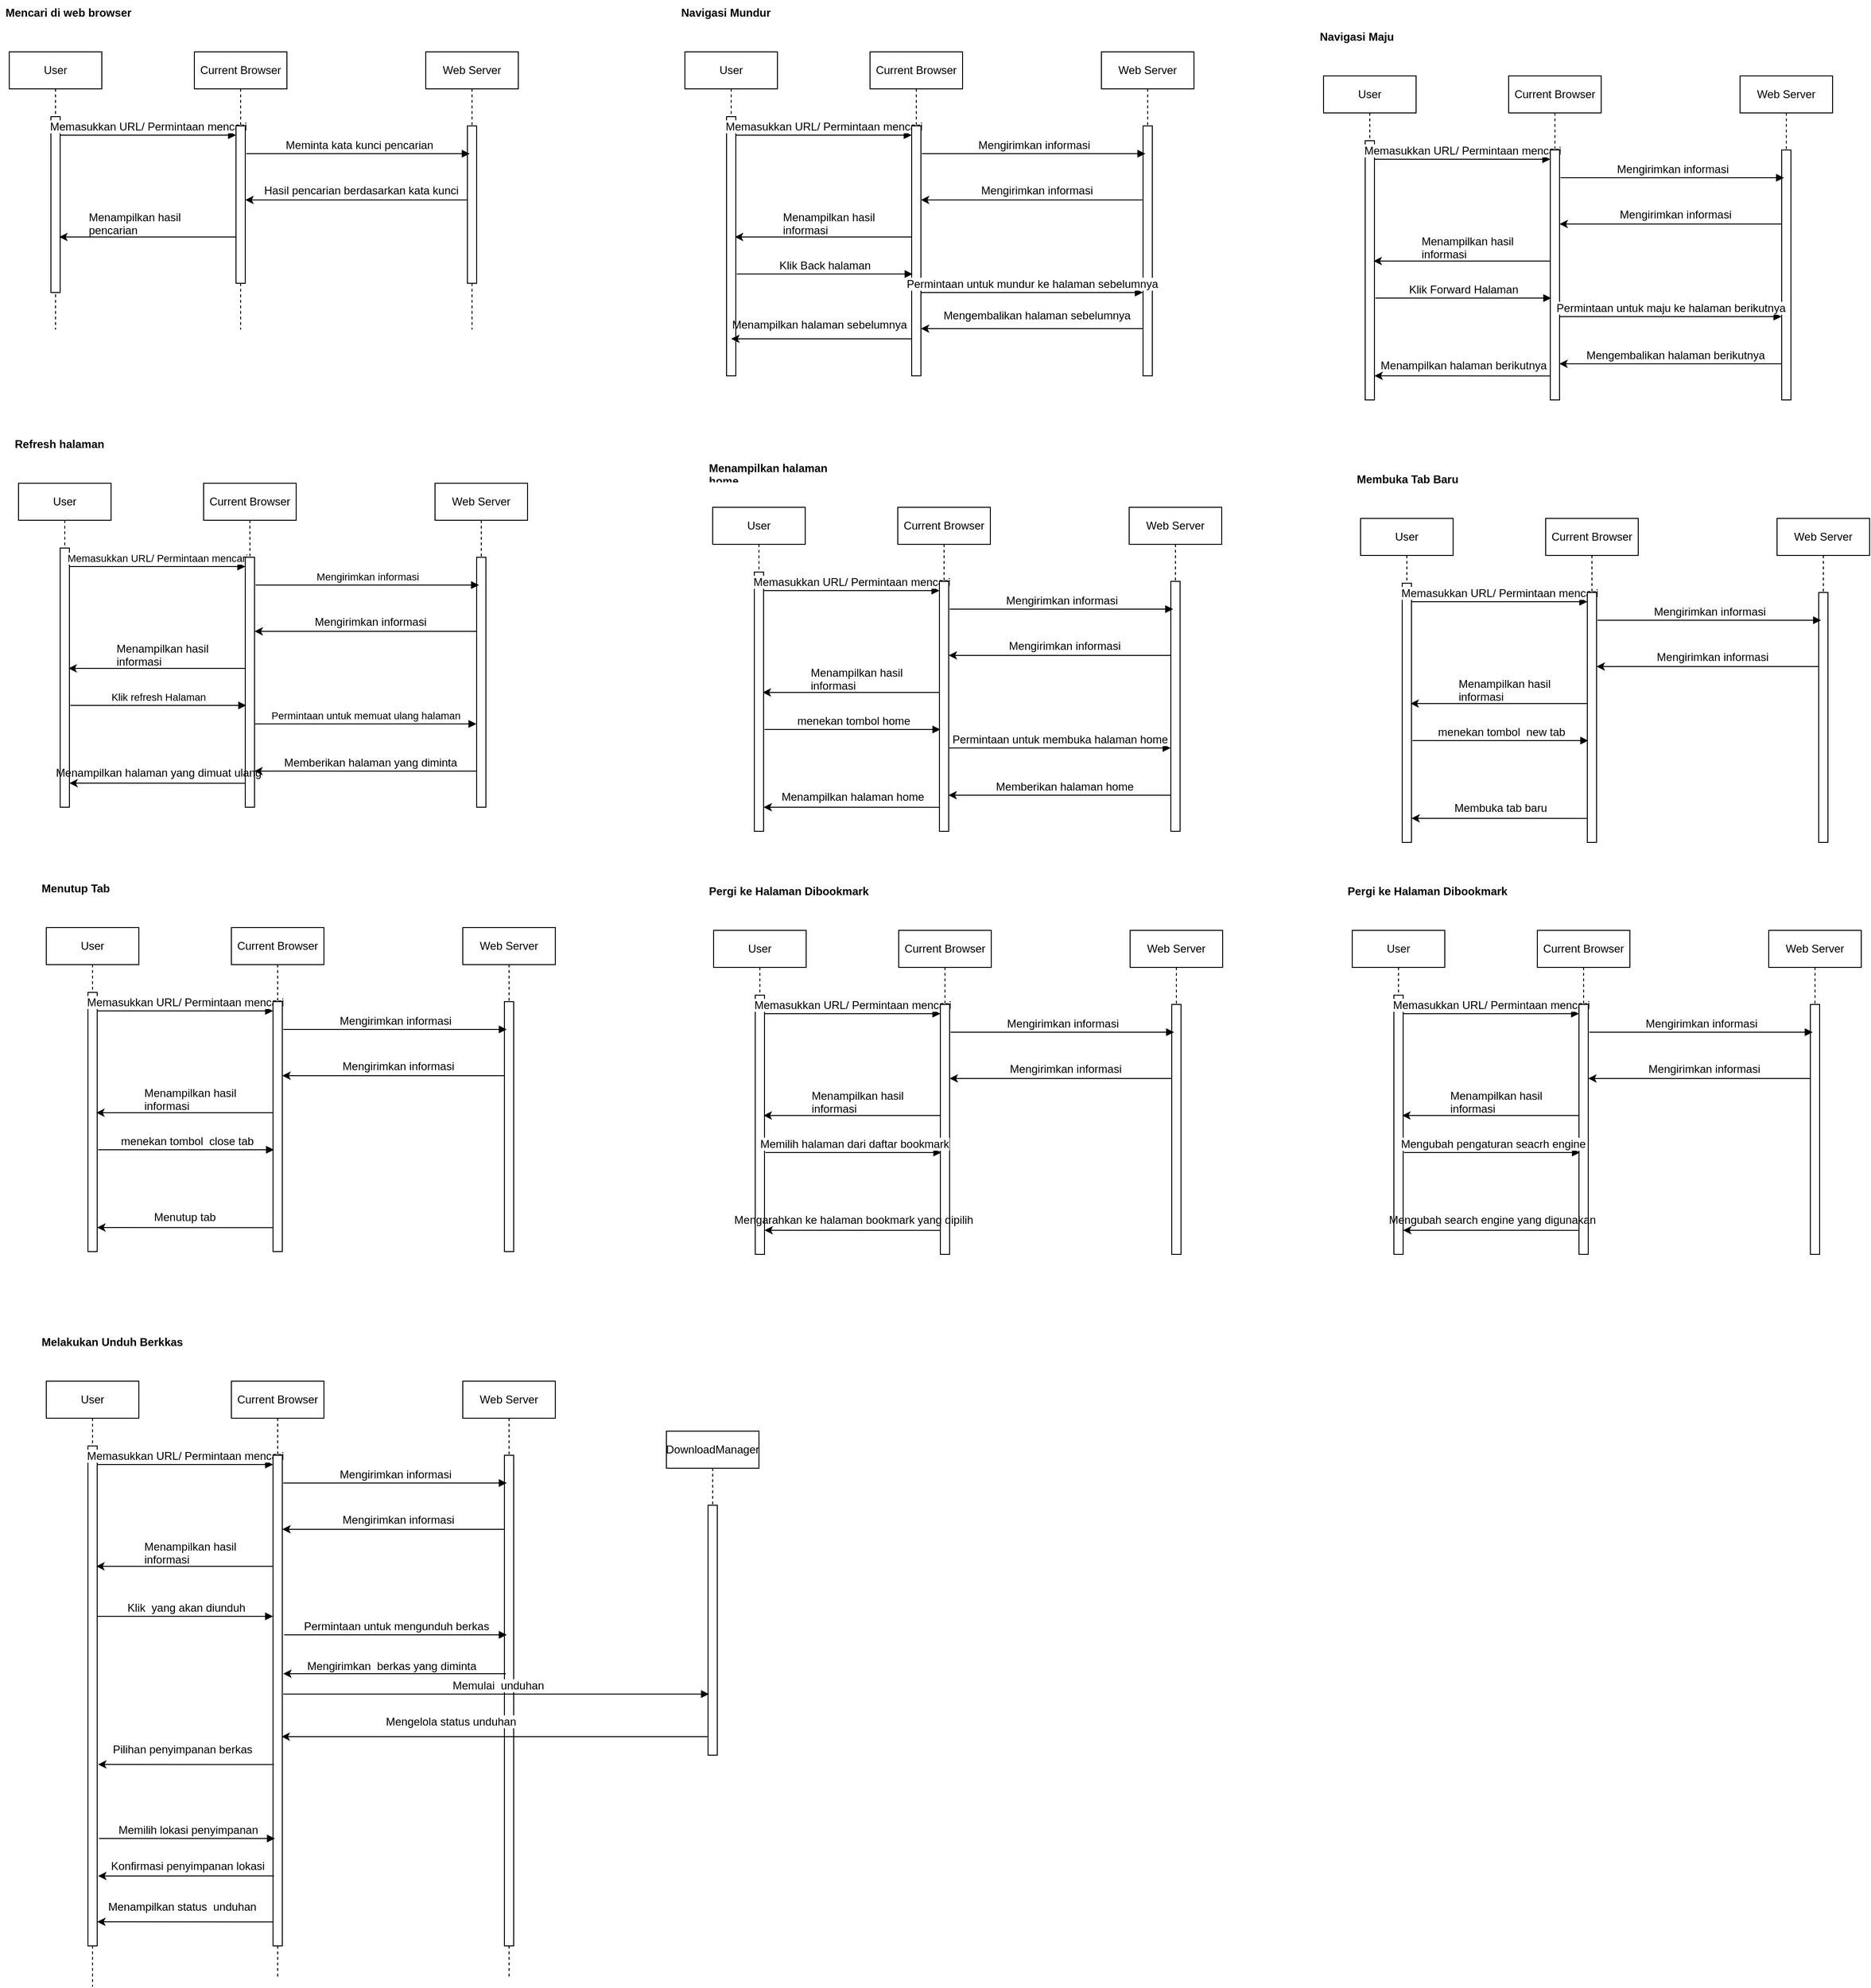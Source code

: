 <mxfile version="22.1.4" type="device">
  <diagram name="Page-1" id="2YBvvXClWsGukQMizWep">
    <mxGraphModel dx="2489" dy="2140" grid="1" gridSize="10" guides="1" tooltips="1" connect="1" arrows="1" fold="1" page="1" pageScale="1" pageWidth="850" pageHeight="1100" math="0" shadow="0">
      <root>
        <mxCell id="0" />
        <mxCell id="1" parent="0" />
        <mxCell id="aM9ryv3xv72pqoxQDRHE-1" value="User" style="shape=umlLifeline;perimeter=lifelinePerimeter;whiteSpace=wrap;html=1;container=0;dropTarget=0;collapsible=0;recursiveResize=0;outlineConnect=0;portConstraint=eastwest;newEdgeStyle={&quot;edgeStyle&quot;:&quot;elbowEdgeStyle&quot;,&quot;elbow&quot;:&quot;vertical&quot;,&quot;curved&quot;:0,&quot;rounded&quot;:0};" parent="1" vertex="1">
          <mxGeometry x="40" y="30" width="100" height="300" as="geometry" />
        </mxCell>
        <mxCell id="aM9ryv3xv72pqoxQDRHE-2" value="" style="html=1;points=[];perimeter=orthogonalPerimeter;outlineConnect=0;targetShapes=umlLifeline;portConstraint=eastwest;newEdgeStyle={&quot;edgeStyle&quot;:&quot;elbowEdgeStyle&quot;,&quot;elbow&quot;:&quot;vertical&quot;,&quot;curved&quot;:0,&quot;rounded&quot;:0};" parent="aM9ryv3xv72pqoxQDRHE-1" vertex="1">
          <mxGeometry x="45" y="70" width="10" height="190" as="geometry" />
        </mxCell>
        <mxCell id="aM9ryv3xv72pqoxQDRHE-7" value="&lt;font style=&quot;font-size: 12px;&quot;&gt;Memasukkan URL/ Permintaan mencari&lt;/font&gt;" style="html=1;verticalAlign=bottom;endArrow=block;edgeStyle=elbowEdgeStyle;elbow=horizontal;curved=0;rounded=0;" parent="1" source="aM9ryv3xv72pqoxQDRHE-2" target="BMKjqZXLXUz-6qj3IRzr-2" edge="1">
          <mxGeometry relative="1" as="geometry">
            <mxPoint x="195" y="130" as="sourcePoint" />
            <Array as="points">
              <mxPoint x="180" y="120" />
            </Array>
            <mxPoint as="offset" />
            <mxPoint x="265" y="120" as="targetPoint" />
          </mxGeometry>
        </mxCell>
        <mxCell id="eNH3HvTex0NldEI9Lbjo-23" value="" style="edgeStyle=elbowEdgeStyle;rounded=0;orthogonalLoop=1;jettySize=auto;html=1;elbow=vertical;curved=0;" parent="1" source="BMKjqZXLXUz-6qj3IRzr-2" edge="1">
          <mxGeometry relative="1" as="geometry">
            <mxPoint x="294" y="230" as="sourcePoint" />
            <mxPoint x="94" y="230" as="targetPoint" />
          </mxGeometry>
        </mxCell>
        <mxCell id="BMKjqZXLXUz-6qj3IRzr-1" value="Current Browser" style="shape=umlLifeline;perimeter=lifelinePerimeter;whiteSpace=wrap;html=1;container=0;dropTarget=0;collapsible=0;recursiveResize=0;outlineConnect=0;portConstraint=eastwest;newEdgeStyle={&quot;edgeStyle&quot;:&quot;elbowEdgeStyle&quot;,&quot;elbow&quot;:&quot;vertical&quot;,&quot;curved&quot;:0,&quot;rounded&quot;:0};" parent="1" vertex="1">
          <mxGeometry x="240" y="30" width="100" height="300" as="geometry" />
        </mxCell>
        <mxCell id="BMKjqZXLXUz-6qj3IRzr-2" value="" style="html=1;points=[];perimeter=orthogonalPerimeter;outlineConnect=0;targetShapes=umlLifeline;portConstraint=eastwest;newEdgeStyle={&quot;edgeStyle&quot;:&quot;elbowEdgeStyle&quot;,&quot;elbow&quot;:&quot;vertical&quot;,&quot;curved&quot;:0,&quot;rounded&quot;:0};" parent="BMKjqZXLXUz-6qj3IRzr-1" vertex="1">
          <mxGeometry x="45" y="80" width="10" height="170" as="geometry" />
        </mxCell>
        <mxCell id="BMKjqZXLXUz-6qj3IRzr-5" value="Web Server" style="shape=umlLifeline;perimeter=lifelinePerimeter;whiteSpace=wrap;html=1;container=0;dropTarget=0;collapsible=0;recursiveResize=0;outlineConnect=0;portConstraint=eastwest;newEdgeStyle={&quot;edgeStyle&quot;:&quot;elbowEdgeStyle&quot;,&quot;elbow&quot;:&quot;vertical&quot;,&quot;curved&quot;:0,&quot;rounded&quot;:0};" parent="1" vertex="1">
          <mxGeometry x="490" y="30" width="100" height="300" as="geometry" />
        </mxCell>
        <mxCell id="BMKjqZXLXUz-6qj3IRzr-6" value="" style="html=1;points=[];perimeter=orthogonalPerimeter;outlineConnect=0;targetShapes=umlLifeline;portConstraint=eastwest;newEdgeStyle={&quot;edgeStyle&quot;:&quot;elbowEdgeStyle&quot;,&quot;elbow&quot;:&quot;vertical&quot;,&quot;curved&quot;:0,&quot;rounded&quot;:0};" parent="BMKjqZXLXUz-6qj3IRzr-5" vertex="1">
          <mxGeometry x="45" y="80" width="10" height="170" as="geometry" />
        </mxCell>
        <mxCell id="BMKjqZXLXUz-6qj3IRzr-7" value="&lt;font style=&quot;font-size: 12px;&quot;&gt;Meminta kata kunci pencarian&lt;/font&gt;" style="html=1;verticalAlign=bottom;endArrow=block;edgeStyle=elbowEdgeStyle;elbow=horizontal;curved=0;rounded=0;" parent="1" edge="1">
          <mxGeometry x="0.006" relative="1" as="geometry">
            <mxPoint x="296" y="140" as="sourcePoint" />
            <Array as="points">
              <mxPoint x="501" y="115" />
            </Array>
            <mxPoint x="537.5" y="140" as="targetPoint" />
            <mxPoint as="offset" />
          </mxGeometry>
        </mxCell>
        <mxCell id="eNH3HvTex0NldEI9Lbjo-22" value="&lt;b&gt;Mencari di web browser&lt;/b&gt;" style="text;strokeColor=none;fillColor=none;align=left;verticalAlign=top;spacingLeft=4;spacingRight=4;overflow=hidden;rotatable=0;points=[[0,0.5],[1,0.5]];portConstraint=eastwest;whiteSpace=wrap;html=1;" parent="1" vertex="1">
          <mxGeometry x="30" y="-26" width="170" height="26" as="geometry" />
        </mxCell>
        <mxCell id="eNH3HvTex0NldEI9Lbjo-25" value="Menampilkan hasil pencarian" style="text;strokeColor=none;fillColor=none;align=left;verticalAlign=top;spacingLeft=4;spacingRight=4;overflow=hidden;rotatable=0;points=[[0,0.5],[1,0.5]];portConstraint=eastwest;whiteSpace=wrap;html=1;" parent="1" vertex="1">
          <mxGeometry x="120" y="195" width="140" height="40" as="geometry" />
        </mxCell>
        <mxCell id="eNH3HvTex0NldEI9Lbjo-26" value="" style="edgeStyle=elbowEdgeStyle;rounded=0;orthogonalLoop=1;jettySize=auto;html=1;elbow=vertical;curved=0;" parent="1" target="BMKjqZXLXUz-6qj3IRzr-2" edge="1">
          <mxGeometry relative="1" as="geometry">
            <mxPoint x="535.5" y="190" as="sourcePoint" />
            <mxPoint x="300" y="190" as="targetPoint" />
          </mxGeometry>
        </mxCell>
        <mxCell id="eNH3HvTex0NldEI9Lbjo-29" value="Hasil pencarian berdasarkan kata kunci" style="text;html=1;align=center;verticalAlign=middle;resizable=0;points=[];autosize=1;strokeColor=none;fillColor=none;" parent="1" vertex="1">
          <mxGeometry x="305" y="165" width="230" height="30" as="geometry" />
        </mxCell>
        <mxCell id="xoWKOB-SRWg8R9d9Arxa-1" value="User" style="shape=umlLifeline;perimeter=lifelinePerimeter;whiteSpace=wrap;html=1;container=0;dropTarget=0;collapsible=0;recursiveResize=0;outlineConnect=0;portConstraint=eastwest;newEdgeStyle={&quot;edgeStyle&quot;:&quot;elbowEdgeStyle&quot;,&quot;elbow&quot;:&quot;vertical&quot;,&quot;curved&quot;:0,&quot;rounded&quot;:0};" parent="1" vertex="1">
          <mxGeometry x="770" y="30" width="100" height="350" as="geometry" />
        </mxCell>
        <mxCell id="xoWKOB-SRWg8R9d9Arxa-2" value="" style="html=1;points=[];perimeter=orthogonalPerimeter;outlineConnect=0;targetShapes=umlLifeline;portConstraint=eastwest;newEdgeStyle={&quot;edgeStyle&quot;:&quot;elbowEdgeStyle&quot;,&quot;elbow&quot;:&quot;vertical&quot;,&quot;curved&quot;:0,&quot;rounded&quot;:0};" parent="xoWKOB-SRWg8R9d9Arxa-1" vertex="1">
          <mxGeometry x="45" y="70" width="10" height="280" as="geometry" />
        </mxCell>
        <mxCell id="xoWKOB-SRWg8R9d9Arxa-3" value="&lt;font style=&quot;font-size: 12px;&quot;&gt;Memasukkan URL/ Permintaan mencari&lt;/font&gt;" style="html=1;verticalAlign=bottom;endArrow=block;edgeStyle=elbowEdgeStyle;elbow=horizontal;curved=0;rounded=0;" parent="1" source="xoWKOB-SRWg8R9d9Arxa-2" target="xoWKOB-SRWg8R9d9Arxa-6" edge="1">
          <mxGeometry relative="1" as="geometry">
            <mxPoint x="925" y="130" as="sourcePoint" />
            <Array as="points">
              <mxPoint x="910" y="120" />
            </Array>
            <mxPoint as="offset" />
            <mxPoint x="995" y="120" as="targetPoint" />
          </mxGeometry>
        </mxCell>
        <mxCell id="xoWKOB-SRWg8R9d9Arxa-4" value="" style="edgeStyle=elbowEdgeStyle;rounded=0;orthogonalLoop=1;jettySize=auto;html=1;elbow=vertical;curved=0;" parent="1" source="xoWKOB-SRWg8R9d9Arxa-6" edge="1">
          <mxGeometry relative="1" as="geometry">
            <mxPoint x="1024" y="230" as="sourcePoint" />
            <mxPoint x="824" y="230" as="targetPoint" />
          </mxGeometry>
        </mxCell>
        <mxCell id="xoWKOB-SRWg8R9d9Arxa-5" value="Current Browser" style="shape=umlLifeline;perimeter=lifelinePerimeter;whiteSpace=wrap;html=1;container=0;dropTarget=0;collapsible=0;recursiveResize=0;outlineConnect=0;portConstraint=eastwest;newEdgeStyle={&quot;edgeStyle&quot;:&quot;elbowEdgeStyle&quot;,&quot;elbow&quot;:&quot;vertical&quot;,&quot;curved&quot;:0,&quot;rounded&quot;:0};" parent="1" vertex="1">
          <mxGeometry x="970" y="30" width="100" height="350" as="geometry" />
        </mxCell>
        <mxCell id="xoWKOB-SRWg8R9d9Arxa-6" value="" style="html=1;points=[];perimeter=orthogonalPerimeter;outlineConnect=0;targetShapes=umlLifeline;portConstraint=eastwest;newEdgeStyle={&quot;edgeStyle&quot;:&quot;elbowEdgeStyle&quot;,&quot;elbow&quot;:&quot;vertical&quot;,&quot;curved&quot;:0,&quot;rounded&quot;:0};" parent="xoWKOB-SRWg8R9d9Arxa-5" vertex="1">
          <mxGeometry x="45" y="80" width="10" height="270" as="geometry" />
        </mxCell>
        <mxCell id="xoWKOB-SRWg8R9d9Arxa-7" value="Web Server" style="shape=umlLifeline;perimeter=lifelinePerimeter;whiteSpace=wrap;html=1;container=0;dropTarget=0;collapsible=0;recursiveResize=0;outlineConnect=0;portConstraint=eastwest;newEdgeStyle={&quot;edgeStyle&quot;:&quot;elbowEdgeStyle&quot;,&quot;elbow&quot;:&quot;vertical&quot;,&quot;curved&quot;:0,&quot;rounded&quot;:0};" parent="1" vertex="1">
          <mxGeometry x="1220" y="30" width="100" height="350" as="geometry" />
        </mxCell>
        <mxCell id="xoWKOB-SRWg8R9d9Arxa-8" value="" style="html=1;points=[];perimeter=orthogonalPerimeter;outlineConnect=0;targetShapes=umlLifeline;portConstraint=eastwest;newEdgeStyle={&quot;edgeStyle&quot;:&quot;elbowEdgeStyle&quot;,&quot;elbow&quot;:&quot;vertical&quot;,&quot;curved&quot;:0,&quot;rounded&quot;:0};" parent="xoWKOB-SRWg8R9d9Arxa-7" vertex="1">
          <mxGeometry x="45" y="80" width="10" height="270" as="geometry" />
        </mxCell>
        <mxCell id="xoWKOB-SRWg8R9d9Arxa-9" value="&lt;font style=&quot;font-size: 12px;&quot;&gt;Mengirimkan informasi&lt;/font&gt;" style="html=1;verticalAlign=bottom;endArrow=block;edgeStyle=elbowEdgeStyle;elbow=horizontal;curved=0;rounded=0;" parent="1" edge="1">
          <mxGeometry relative="1" as="geometry">
            <mxPoint x="1026" y="140" as="sourcePoint" />
            <Array as="points">
              <mxPoint x="1231" y="115" />
            </Array>
            <mxPoint x="1267.5" y="140" as="targetPoint" />
            <mxPoint as="offset" />
          </mxGeometry>
        </mxCell>
        <mxCell id="xoWKOB-SRWg8R9d9Arxa-10" value="&lt;b&gt;Navigasi Mundur&lt;/b&gt;" style="text;strokeColor=none;fillColor=none;align=left;verticalAlign=top;spacingLeft=4;spacingRight=4;overflow=hidden;rotatable=0;points=[[0,0.5],[1,0.5]];portConstraint=eastwest;whiteSpace=wrap;html=1;" parent="1" vertex="1">
          <mxGeometry x="760" y="-26" width="170" height="26" as="geometry" />
        </mxCell>
        <mxCell id="xoWKOB-SRWg8R9d9Arxa-11" value="Menampilkan hasil informasi" style="text;strokeColor=none;fillColor=none;align=left;verticalAlign=top;spacingLeft=4;spacingRight=4;overflow=hidden;rotatable=0;points=[[0,0.5],[1,0.5]];portConstraint=eastwest;whiteSpace=wrap;html=1;" parent="1" vertex="1">
          <mxGeometry x="870" y="195" width="120" height="40" as="geometry" />
        </mxCell>
        <mxCell id="xoWKOB-SRWg8R9d9Arxa-12" value="" style="edgeStyle=elbowEdgeStyle;rounded=0;orthogonalLoop=1;jettySize=auto;html=1;elbow=vertical;curved=0;" parent="1" target="xoWKOB-SRWg8R9d9Arxa-6" edge="1">
          <mxGeometry relative="1" as="geometry">
            <mxPoint x="1265.5" y="190" as="sourcePoint" />
            <mxPoint x="1030" y="190" as="targetPoint" />
          </mxGeometry>
        </mxCell>
        <mxCell id="xoWKOB-SRWg8R9d9Arxa-13" value="Mengirimkan informasi" style="text;html=1;align=center;verticalAlign=middle;resizable=0;points=[];autosize=1;strokeColor=none;fillColor=none;" parent="1" vertex="1">
          <mxGeometry x="1080" y="165" width="140" height="30" as="geometry" />
        </mxCell>
        <mxCell id="xoWKOB-SRWg8R9d9Arxa-16" value="&lt;font style=&quot;font-size: 12px;&quot;&gt;Klik Back halaman&lt;/font&gt;" style="html=1;verticalAlign=bottom;endArrow=block;edgeStyle=elbowEdgeStyle;elbow=vertical;curved=0;rounded=0;" parent="1" edge="1">
          <mxGeometry relative="1" as="geometry">
            <mxPoint x="826" y="270" as="sourcePoint" />
            <Array as="points">
              <mxPoint x="911" y="270" />
            </Array>
            <mxPoint as="offset" />
            <mxPoint x="1016" y="270" as="targetPoint" />
          </mxGeometry>
        </mxCell>
        <mxCell id="xoWKOB-SRWg8R9d9Arxa-17" value="&lt;font style=&quot;font-size: 12px;&quot;&gt;Permintaan untuk mundur ke halaman sebelumnya&lt;/font&gt;" style="html=1;verticalAlign=bottom;endArrow=block;edgeStyle=elbowEdgeStyle;elbow=horizontal;curved=0;rounded=0;" parent="1" edge="1">
          <mxGeometry relative="1" as="geometry">
            <mxPoint x="1025.25" y="290" as="sourcePoint" />
            <Array as="points">
              <mxPoint x="1110.25" y="290" />
            </Array>
            <mxPoint as="offset" />
            <mxPoint x="1264.75" y="290" as="targetPoint" />
          </mxGeometry>
        </mxCell>
        <mxCell id="pUAWPXZUTIxpWZgFTHlC-2" value="" style="edgeStyle=elbowEdgeStyle;rounded=0;orthogonalLoop=1;jettySize=auto;html=1;elbow=vertical;curved=0;" parent="1" edge="1">
          <mxGeometry relative="1" as="geometry">
            <mxPoint x="1265.5" y="329" as="sourcePoint" />
            <mxPoint x="1025" y="329" as="targetPoint" />
          </mxGeometry>
        </mxCell>
        <mxCell id="pUAWPXZUTIxpWZgFTHlC-3" value="Mengembalikan halaman sebelumnya" style="text;html=1;align=center;verticalAlign=middle;resizable=0;points=[];autosize=1;strokeColor=none;fillColor=none;" parent="1" vertex="1">
          <mxGeometry x="1035" y="300" width="230" height="30" as="geometry" />
        </mxCell>
        <mxCell id="pUAWPXZUTIxpWZgFTHlC-4" value="User" style="shape=umlLifeline;perimeter=lifelinePerimeter;whiteSpace=wrap;html=1;container=0;dropTarget=0;collapsible=0;recursiveResize=0;outlineConnect=0;portConstraint=eastwest;newEdgeStyle={&quot;edgeStyle&quot;:&quot;elbowEdgeStyle&quot;,&quot;elbow&quot;:&quot;vertical&quot;,&quot;curved&quot;:0,&quot;rounded&quot;:0};" parent="1" vertex="1">
          <mxGeometry x="1460" y="56" width="100" height="350" as="geometry" />
        </mxCell>
        <mxCell id="pUAWPXZUTIxpWZgFTHlC-5" value="" style="html=1;points=[];perimeter=orthogonalPerimeter;outlineConnect=0;targetShapes=umlLifeline;portConstraint=eastwest;newEdgeStyle={&quot;edgeStyle&quot;:&quot;elbowEdgeStyle&quot;,&quot;elbow&quot;:&quot;vertical&quot;,&quot;curved&quot;:0,&quot;rounded&quot;:0};" parent="pUAWPXZUTIxpWZgFTHlC-4" vertex="1">
          <mxGeometry x="45" y="70" width="10" height="280" as="geometry" />
        </mxCell>
        <mxCell id="pUAWPXZUTIxpWZgFTHlC-6" value="&lt;font style=&quot;font-size: 12px;&quot;&gt;Memasukkan URL/ Permintaan mencari&lt;/font&gt;" style="html=1;verticalAlign=bottom;endArrow=block;edgeStyle=elbowEdgeStyle;elbow=horizontal;curved=0;rounded=0;" parent="1" source="pUAWPXZUTIxpWZgFTHlC-5" target="pUAWPXZUTIxpWZgFTHlC-9" edge="1">
          <mxGeometry relative="1" as="geometry">
            <mxPoint x="1615" y="156" as="sourcePoint" />
            <Array as="points">
              <mxPoint x="1600" y="146" />
            </Array>
            <mxPoint as="offset" />
            <mxPoint x="1685" y="146" as="targetPoint" />
          </mxGeometry>
        </mxCell>
        <mxCell id="pUAWPXZUTIxpWZgFTHlC-7" value="" style="edgeStyle=elbowEdgeStyle;rounded=0;orthogonalLoop=1;jettySize=auto;html=1;elbow=vertical;curved=0;" parent="1" source="pUAWPXZUTIxpWZgFTHlC-9" edge="1">
          <mxGeometry relative="1" as="geometry">
            <mxPoint x="1714" y="256" as="sourcePoint" />
            <mxPoint x="1514" y="256" as="targetPoint" />
          </mxGeometry>
        </mxCell>
        <mxCell id="pUAWPXZUTIxpWZgFTHlC-8" value="Current Browser" style="shape=umlLifeline;perimeter=lifelinePerimeter;whiteSpace=wrap;html=1;container=0;dropTarget=0;collapsible=0;recursiveResize=0;outlineConnect=0;portConstraint=eastwest;newEdgeStyle={&quot;edgeStyle&quot;:&quot;elbowEdgeStyle&quot;,&quot;elbow&quot;:&quot;vertical&quot;,&quot;curved&quot;:0,&quot;rounded&quot;:0};" parent="1" vertex="1">
          <mxGeometry x="1660" y="56" width="100" height="350" as="geometry" />
        </mxCell>
        <mxCell id="pUAWPXZUTIxpWZgFTHlC-9" value="" style="html=1;points=[];perimeter=orthogonalPerimeter;outlineConnect=0;targetShapes=umlLifeline;portConstraint=eastwest;newEdgeStyle={&quot;edgeStyle&quot;:&quot;elbowEdgeStyle&quot;,&quot;elbow&quot;:&quot;vertical&quot;,&quot;curved&quot;:0,&quot;rounded&quot;:0};" parent="pUAWPXZUTIxpWZgFTHlC-8" vertex="1">
          <mxGeometry x="45" y="80" width="10" height="270" as="geometry" />
        </mxCell>
        <mxCell id="pUAWPXZUTIxpWZgFTHlC-10" value="Web Server" style="shape=umlLifeline;perimeter=lifelinePerimeter;whiteSpace=wrap;html=1;container=0;dropTarget=0;collapsible=0;recursiveResize=0;outlineConnect=0;portConstraint=eastwest;newEdgeStyle={&quot;edgeStyle&quot;:&quot;elbowEdgeStyle&quot;,&quot;elbow&quot;:&quot;vertical&quot;,&quot;curved&quot;:0,&quot;rounded&quot;:0};" parent="1" vertex="1">
          <mxGeometry x="1910" y="56" width="100" height="350" as="geometry" />
        </mxCell>
        <mxCell id="pUAWPXZUTIxpWZgFTHlC-11" value="" style="html=1;points=[];perimeter=orthogonalPerimeter;outlineConnect=0;targetShapes=umlLifeline;portConstraint=eastwest;newEdgeStyle={&quot;edgeStyle&quot;:&quot;elbowEdgeStyle&quot;,&quot;elbow&quot;:&quot;vertical&quot;,&quot;curved&quot;:0,&quot;rounded&quot;:0};" parent="pUAWPXZUTIxpWZgFTHlC-10" vertex="1">
          <mxGeometry x="45" y="80" width="10" height="270" as="geometry" />
        </mxCell>
        <mxCell id="pUAWPXZUTIxpWZgFTHlC-12" value="&lt;font style=&quot;font-size: 12px;&quot;&gt;Mengirimkan informasi&lt;/font&gt;" style="html=1;verticalAlign=bottom;endArrow=block;edgeStyle=elbowEdgeStyle;elbow=horizontal;curved=0;rounded=0;" parent="1" edge="1">
          <mxGeometry relative="1" as="geometry">
            <mxPoint x="1716" y="166" as="sourcePoint" />
            <Array as="points">
              <mxPoint x="1921" y="141" />
            </Array>
            <mxPoint x="1957.5" y="166" as="targetPoint" />
            <mxPoint as="offset" />
          </mxGeometry>
        </mxCell>
        <mxCell id="pUAWPXZUTIxpWZgFTHlC-13" value="&lt;b&gt;Navigasi Maju&lt;/b&gt;" style="text;strokeColor=none;fillColor=none;align=left;verticalAlign=top;spacingLeft=4;spacingRight=4;overflow=hidden;rotatable=0;points=[[0,0.5],[1,0.5]];portConstraint=eastwest;whiteSpace=wrap;html=1;" parent="1" vertex="1">
          <mxGeometry x="1450" width="170" height="26" as="geometry" />
        </mxCell>
        <mxCell id="pUAWPXZUTIxpWZgFTHlC-14" value="Menampilkan hasil informasi" style="text;strokeColor=none;fillColor=none;align=left;verticalAlign=top;spacingLeft=4;spacingRight=4;overflow=hidden;rotatable=0;points=[[0,0.5],[1,0.5]];portConstraint=eastwest;whiteSpace=wrap;html=1;" parent="1" vertex="1">
          <mxGeometry x="1560" y="221" width="120" height="40" as="geometry" />
        </mxCell>
        <mxCell id="pUAWPXZUTIxpWZgFTHlC-15" value="" style="edgeStyle=elbowEdgeStyle;rounded=0;orthogonalLoop=1;jettySize=auto;html=1;elbow=vertical;curved=0;" parent="1" target="pUAWPXZUTIxpWZgFTHlC-9" edge="1">
          <mxGeometry relative="1" as="geometry">
            <mxPoint x="1955.5" y="216" as="sourcePoint" />
            <mxPoint x="1720" y="216" as="targetPoint" />
          </mxGeometry>
        </mxCell>
        <mxCell id="pUAWPXZUTIxpWZgFTHlC-16" value="Mengirimkan informasi" style="text;html=1;align=center;verticalAlign=middle;resizable=0;points=[];autosize=1;strokeColor=none;fillColor=none;" parent="1" vertex="1">
          <mxGeometry x="1770" y="191" width="140" height="30" as="geometry" />
        </mxCell>
        <mxCell id="pUAWPXZUTIxpWZgFTHlC-17" value="&lt;font style=&quot;font-size: 12px;&quot;&gt;Klik Forward Halaman&lt;/font&gt;" style="html=1;verticalAlign=bottom;endArrow=block;edgeStyle=elbowEdgeStyle;elbow=horizontal;curved=0;rounded=0;" parent="1" edge="1">
          <mxGeometry relative="1" as="geometry">
            <mxPoint x="1516" y="296" as="sourcePoint" />
            <Array as="points">
              <mxPoint x="1601" y="296" />
            </Array>
            <mxPoint as="offset" />
            <mxPoint x="1706" y="296" as="targetPoint" />
          </mxGeometry>
        </mxCell>
        <mxCell id="pUAWPXZUTIxpWZgFTHlC-18" value="&lt;font style=&quot;font-size: 12px;&quot;&gt;Permintaan untuk maju ke halaman berikutnya&lt;/font&gt;" style="html=1;verticalAlign=bottom;endArrow=block;edgeStyle=elbowEdgeStyle;elbow=vertical;curved=0;rounded=0;" parent="1" edge="1">
          <mxGeometry relative="1" as="geometry">
            <mxPoint x="1715.25" y="316" as="sourcePoint" />
            <Array as="points">
              <mxPoint x="1800.25" y="316" />
            </Array>
            <mxPoint as="offset" />
            <mxPoint x="1954.75" y="316" as="targetPoint" />
          </mxGeometry>
        </mxCell>
        <mxCell id="pUAWPXZUTIxpWZgFTHlC-19" value="" style="edgeStyle=elbowEdgeStyle;rounded=0;orthogonalLoop=1;jettySize=auto;html=1;elbow=vertical;curved=0;" parent="1" edge="1">
          <mxGeometry relative="1" as="geometry">
            <mxPoint x="1955.25" y="367" as="sourcePoint" />
            <mxPoint x="1714.75" y="367" as="targetPoint" />
          </mxGeometry>
        </mxCell>
        <mxCell id="pUAWPXZUTIxpWZgFTHlC-20" value="Mengembalikan halaman berikutnya" style="text;html=1;align=center;verticalAlign=middle;resizable=0;points=[];autosize=1;strokeColor=none;fillColor=none;" parent="1" vertex="1">
          <mxGeometry x="1730" y="343" width="220" height="30" as="geometry" />
        </mxCell>
        <mxCell id="pUAWPXZUTIxpWZgFTHlC-22" value="" style="edgeStyle=elbowEdgeStyle;rounded=0;orthogonalLoop=1;jettySize=auto;html=1;elbow=vertical;curved=0;" parent="1" source="xoWKOB-SRWg8R9d9Arxa-6" edge="1">
          <mxGeometry relative="1" as="geometry">
            <mxPoint x="1010" y="350" as="sourcePoint" />
            <mxPoint x="820" y="340" as="targetPoint" />
          </mxGeometry>
        </mxCell>
        <mxCell id="pUAWPXZUTIxpWZgFTHlC-23" value="Menampilkan halaman sebelumnya" style="text;html=1;align=center;verticalAlign=middle;resizable=0;points=[];autosize=1;strokeColor=none;fillColor=none;" parent="1" vertex="1">
          <mxGeometry x="810" y="310" width="210" height="30" as="geometry" />
        </mxCell>
        <mxCell id="pUAWPXZUTIxpWZgFTHlC-26" value="Menampilkan halaman berikutnya" style="text;html=1;align=center;verticalAlign=middle;resizable=0;points=[];autosize=1;strokeColor=none;fillColor=none;" parent="1" vertex="1">
          <mxGeometry x="1511" y="354" width="200" height="30" as="geometry" />
        </mxCell>
        <mxCell id="pUAWPXZUTIxpWZgFTHlC-27" value="" style="edgeStyle=elbowEdgeStyle;rounded=0;orthogonalLoop=1;jettySize=auto;html=1;elbow=vertical;curved=0;exitX=0.5;exitY=0.904;exitDx=0;exitDy=0;exitPerimeter=0;" parent="1" edge="1">
          <mxGeometry relative="1" as="geometry">
            <mxPoint x="1705" y="380.08" as="sourcePoint" />
            <mxPoint x="1515" y="380" as="targetPoint" />
          </mxGeometry>
        </mxCell>
        <mxCell id="pUAWPXZUTIxpWZgFTHlC-28" value="User" style="shape=umlLifeline;perimeter=lifelinePerimeter;whiteSpace=wrap;html=1;container=0;dropTarget=0;collapsible=0;recursiveResize=0;outlineConnect=0;portConstraint=eastwest;newEdgeStyle={&quot;edgeStyle&quot;:&quot;elbowEdgeStyle&quot;,&quot;elbow&quot;:&quot;vertical&quot;,&quot;curved&quot;:0,&quot;rounded&quot;:0};" parent="1" vertex="1">
          <mxGeometry x="50" y="496" width="100" height="350" as="geometry" />
        </mxCell>
        <mxCell id="pUAWPXZUTIxpWZgFTHlC-29" value="" style="html=1;points=[];perimeter=orthogonalPerimeter;outlineConnect=0;targetShapes=umlLifeline;portConstraint=eastwest;newEdgeStyle={&quot;edgeStyle&quot;:&quot;elbowEdgeStyle&quot;,&quot;elbow&quot;:&quot;vertical&quot;,&quot;curved&quot;:0,&quot;rounded&quot;:0};" parent="pUAWPXZUTIxpWZgFTHlC-28" vertex="1">
          <mxGeometry x="45" y="70" width="10" height="280" as="geometry" />
        </mxCell>
        <mxCell id="pUAWPXZUTIxpWZgFTHlC-30" value="Memasukkan URL/ Permintaan mencari" style="html=1;verticalAlign=bottom;endArrow=block;edgeStyle=elbowEdgeStyle;elbow=horizontal;curved=0;rounded=0;" parent="1" source="pUAWPXZUTIxpWZgFTHlC-29" target="pUAWPXZUTIxpWZgFTHlC-33" edge="1">
          <mxGeometry relative="1" as="geometry">
            <mxPoint x="205" y="596" as="sourcePoint" />
            <Array as="points">
              <mxPoint x="190" y="586" />
            </Array>
            <mxPoint as="offset" />
            <mxPoint x="275" y="586" as="targetPoint" />
          </mxGeometry>
        </mxCell>
        <mxCell id="pUAWPXZUTIxpWZgFTHlC-31" value="" style="edgeStyle=elbowEdgeStyle;rounded=0;orthogonalLoop=1;jettySize=auto;html=1;elbow=vertical;curved=0;" parent="1" source="pUAWPXZUTIxpWZgFTHlC-33" edge="1">
          <mxGeometry relative="1" as="geometry">
            <mxPoint x="304" y="696" as="sourcePoint" />
            <mxPoint x="104" y="696" as="targetPoint" />
          </mxGeometry>
        </mxCell>
        <mxCell id="pUAWPXZUTIxpWZgFTHlC-32" value="Current Browser" style="shape=umlLifeline;perimeter=lifelinePerimeter;whiteSpace=wrap;html=1;container=0;dropTarget=0;collapsible=0;recursiveResize=0;outlineConnect=0;portConstraint=eastwest;newEdgeStyle={&quot;edgeStyle&quot;:&quot;elbowEdgeStyle&quot;,&quot;elbow&quot;:&quot;vertical&quot;,&quot;curved&quot;:0,&quot;rounded&quot;:0};" parent="1" vertex="1">
          <mxGeometry x="250" y="496" width="100" height="350" as="geometry" />
        </mxCell>
        <mxCell id="pUAWPXZUTIxpWZgFTHlC-33" value="" style="html=1;points=[];perimeter=orthogonalPerimeter;outlineConnect=0;targetShapes=umlLifeline;portConstraint=eastwest;newEdgeStyle={&quot;edgeStyle&quot;:&quot;elbowEdgeStyle&quot;,&quot;elbow&quot;:&quot;vertical&quot;,&quot;curved&quot;:0,&quot;rounded&quot;:0};" parent="pUAWPXZUTIxpWZgFTHlC-32" vertex="1">
          <mxGeometry x="45" y="80" width="10" height="270" as="geometry" />
        </mxCell>
        <mxCell id="pUAWPXZUTIxpWZgFTHlC-34" value="Web Server" style="shape=umlLifeline;perimeter=lifelinePerimeter;whiteSpace=wrap;html=1;container=0;dropTarget=0;collapsible=0;recursiveResize=0;outlineConnect=0;portConstraint=eastwest;newEdgeStyle={&quot;edgeStyle&quot;:&quot;elbowEdgeStyle&quot;,&quot;elbow&quot;:&quot;vertical&quot;,&quot;curved&quot;:0,&quot;rounded&quot;:0};" parent="1" vertex="1">
          <mxGeometry x="500" y="496" width="100" height="350" as="geometry" />
        </mxCell>
        <mxCell id="pUAWPXZUTIxpWZgFTHlC-35" value="" style="html=1;points=[];perimeter=orthogonalPerimeter;outlineConnect=0;targetShapes=umlLifeline;portConstraint=eastwest;newEdgeStyle={&quot;edgeStyle&quot;:&quot;elbowEdgeStyle&quot;,&quot;elbow&quot;:&quot;vertical&quot;,&quot;curved&quot;:0,&quot;rounded&quot;:0};" parent="pUAWPXZUTIxpWZgFTHlC-34" vertex="1">
          <mxGeometry x="45" y="80" width="10" height="270" as="geometry" />
        </mxCell>
        <mxCell id="pUAWPXZUTIxpWZgFTHlC-36" value="Mengirimkan informasi" style="html=1;verticalAlign=bottom;endArrow=block;edgeStyle=elbowEdgeStyle;elbow=horizontal;curved=0;rounded=0;" parent="1" edge="1">
          <mxGeometry relative="1" as="geometry">
            <mxPoint x="306" y="606" as="sourcePoint" />
            <Array as="points">
              <mxPoint x="511" y="581" />
            </Array>
            <mxPoint x="547.5" y="606" as="targetPoint" />
            <mxPoint as="offset" />
          </mxGeometry>
        </mxCell>
        <mxCell id="pUAWPXZUTIxpWZgFTHlC-37" value="&lt;b&gt;Refresh halaman&lt;/b&gt;" style="text;strokeColor=none;fillColor=none;align=left;verticalAlign=top;spacingLeft=4;spacingRight=4;overflow=hidden;rotatable=0;points=[[0,0.5],[1,0.5]];portConstraint=eastwest;whiteSpace=wrap;html=1;" parent="1" vertex="1">
          <mxGeometry x="40" y="440" width="170" height="26" as="geometry" />
        </mxCell>
        <mxCell id="pUAWPXZUTIxpWZgFTHlC-38" value="Menampilkan hasil informasi" style="text;strokeColor=none;fillColor=none;align=left;verticalAlign=top;spacingLeft=4;spacingRight=4;overflow=hidden;rotatable=0;points=[[0,0.5],[1,0.5]];portConstraint=eastwest;whiteSpace=wrap;html=1;" parent="1" vertex="1">
          <mxGeometry x="150" y="661" width="120" height="40" as="geometry" />
        </mxCell>
        <mxCell id="pUAWPXZUTIxpWZgFTHlC-39" value="" style="edgeStyle=elbowEdgeStyle;rounded=0;orthogonalLoop=1;jettySize=auto;html=1;elbow=vertical;curved=0;" parent="1" target="pUAWPXZUTIxpWZgFTHlC-33" edge="1">
          <mxGeometry relative="1" as="geometry">
            <mxPoint x="545.5" y="656" as="sourcePoint" />
            <mxPoint x="310" y="656" as="targetPoint" />
          </mxGeometry>
        </mxCell>
        <mxCell id="pUAWPXZUTIxpWZgFTHlC-40" value="Mengirimkan informasi" style="text;html=1;align=center;verticalAlign=middle;resizable=0;points=[];autosize=1;strokeColor=none;fillColor=none;" parent="1" vertex="1">
          <mxGeometry x="360" y="631" width="140" height="30" as="geometry" />
        </mxCell>
        <mxCell id="pUAWPXZUTIxpWZgFTHlC-41" value="Klik refresh Halaman" style="html=1;verticalAlign=bottom;endArrow=block;edgeStyle=elbowEdgeStyle;elbow=horizontal;curved=0;rounded=0;" parent="1" edge="1">
          <mxGeometry relative="1" as="geometry">
            <mxPoint x="106" y="736" as="sourcePoint" />
            <Array as="points">
              <mxPoint x="191" y="736" />
            </Array>
            <mxPoint as="offset" />
            <mxPoint x="296" y="736" as="targetPoint" />
          </mxGeometry>
        </mxCell>
        <mxCell id="pUAWPXZUTIxpWZgFTHlC-42" value="Permintaan untuk memuat ulang halaman" style="html=1;verticalAlign=bottom;endArrow=block;edgeStyle=elbowEdgeStyle;elbow=horizontal;curved=0;rounded=0;" parent="1" edge="1">
          <mxGeometry relative="1" as="geometry">
            <mxPoint x="305.25" y="756" as="sourcePoint" />
            <Array as="points">
              <mxPoint x="390.25" y="756" />
            </Array>
            <mxPoint as="offset" />
            <mxPoint x="544.75" y="756" as="targetPoint" />
          </mxGeometry>
        </mxCell>
        <mxCell id="pUAWPXZUTIxpWZgFTHlC-43" value="" style="edgeStyle=elbowEdgeStyle;rounded=0;orthogonalLoop=1;jettySize=auto;html=1;elbow=vertical;curved=0;" parent="1" edge="1">
          <mxGeometry relative="1" as="geometry">
            <mxPoint x="545.25" y="807" as="sourcePoint" />
            <mxPoint x="304.75" y="807" as="targetPoint" />
          </mxGeometry>
        </mxCell>
        <mxCell id="pUAWPXZUTIxpWZgFTHlC-44" value="Memberikan halaman yang diminta" style="text;html=1;align=center;verticalAlign=middle;resizable=0;points=[];autosize=1;strokeColor=none;fillColor=none;" parent="1" vertex="1">
          <mxGeometry x="325" y="783" width="210" height="30" as="geometry" />
        </mxCell>
        <mxCell id="pUAWPXZUTIxpWZgFTHlC-45" value="Menampilkan halaman yang dimuat ulang" style="text;html=1;align=center;verticalAlign=middle;resizable=0;points=[];autosize=1;strokeColor=none;fillColor=none;" parent="1" vertex="1">
          <mxGeometry x="76" y="794" width="250" height="30" as="geometry" />
        </mxCell>
        <mxCell id="pUAWPXZUTIxpWZgFTHlC-46" value="" style="edgeStyle=elbowEdgeStyle;rounded=0;orthogonalLoop=1;jettySize=auto;html=1;elbow=vertical;curved=0;exitX=0.5;exitY=0.904;exitDx=0;exitDy=0;exitPerimeter=0;" parent="1" edge="1">
          <mxGeometry relative="1" as="geometry">
            <mxPoint x="295" y="820.08" as="sourcePoint" />
            <mxPoint x="105" y="820" as="targetPoint" />
          </mxGeometry>
        </mxCell>
        <mxCell id="pUAWPXZUTIxpWZgFTHlC-48" value="User" style="shape=umlLifeline;perimeter=lifelinePerimeter;whiteSpace=wrap;html=1;container=0;dropTarget=0;collapsible=0;recursiveResize=0;outlineConnect=0;portConstraint=eastwest;newEdgeStyle={&quot;edgeStyle&quot;:&quot;elbowEdgeStyle&quot;,&quot;elbow&quot;:&quot;vertical&quot;,&quot;curved&quot;:0,&quot;rounded&quot;:0};" parent="1" vertex="1">
          <mxGeometry x="800" y="522" width="100" height="350" as="geometry" />
        </mxCell>
        <mxCell id="pUAWPXZUTIxpWZgFTHlC-49" value="" style="html=1;points=[];perimeter=orthogonalPerimeter;outlineConnect=0;targetShapes=umlLifeline;portConstraint=eastwest;newEdgeStyle={&quot;edgeStyle&quot;:&quot;elbowEdgeStyle&quot;,&quot;elbow&quot;:&quot;vertical&quot;,&quot;curved&quot;:0,&quot;rounded&quot;:0};" parent="pUAWPXZUTIxpWZgFTHlC-48" vertex="1">
          <mxGeometry x="45" y="70" width="10" height="280" as="geometry" />
        </mxCell>
        <mxCell id="pUAWPXZUTIxpWZgFTHlC-50" value="&lt;font style=&quot;font-size: 12px;&quot;&gt;Memasukkan URL/ Permintaan mencari&lt;/font&gt;" style="html=1;verticalAlign=bottom;endArrow=block;edgeStyle=elbowEdgeStyle;elbow=vertical;curved=0;rounded=0;" parent="1" source="pUAWPXZUTIxpWZgFTHlC-49" target="pUAWPXZUTIxpWZgFTHlC-53" edge="1">
          <mxGeometry relative="1" as="geometry">
            <mxPoint x="955" y="622" as="sourcePoint" />
            <Array as="points">
              <mxPoint x="940" y="612" />
            </Array>
            <mxPoint as="offset" />
            <mxPoint x="1025" y="612" as="targetPoint" />
          </mxGeometry>
        </mxCell>
        <mxCell id="pUAWPXZUTIxpWZgFTHlC-51" value="" style="edgeStyle=elbowEdgeStyle;rounded=0;orthogonalLoop=1;jettySize=auto;html=1;elbow=vertical;curved=0;" parent="1" source="pUAWPXZUTIxpWZgFTHlC-53" edge="1">
          <mxGeometry relative="1" as="geometry">
            <mxPoint x="1054" y="722" as="sourcePoint" />
            <mxPoint x="854" y="722" as="targetPoint" />
          </mxGeometry>
        </mxCell>
        <mxCell id="pUAWPXZUTIxpWZgFTHlC-52" value="Current Browser" style="shape=umlLifeline;perimeter=lifelinePerimeter;whiteSpace=wrap;html=1;container=0;dropTarget=0;collapsible=0;recursiveResize=0;outlineConnect=0;portConstraint=eastwest;newEdgeStyle={&quot;edgeStyle&quot;:&quot;elbowEdgeStyle&quot;,&quot;elbow&quot;:&quot;vertical&quot;,&quot;curved&quot;:0,&quot;rounded&quot;:0};" parent="1" vertex="1">
          <mxGeometry x="1000" y="522" width="100" height="350" as="geometry" />
        </mxCell>
        <mxCell id="pUAWPXZUTIxpWZgFTHlC-53" value="" style="html=1;points=[];perimeter=orthogonalPerimeter;outlineConnect=0;targetShapes=umlLifeline;portConstraint=eastwest;newEdgeStyle={&quot;edgeStyle&quot;:&quot;elbowEdgeStyle&quot;,&quot;elbow&quot;:&quot;vertical&quot;,&quot;curved&quot;:0,&quot;rounded&quot;:0};" parent="pUAWPXZUTIxpWZgFTHlC-52" vertex="1">
          <mxGeometry x="45" y="80" width="10" height="270" as="geometry" />
        </mxCell>
        <mxCell id="pUAWPXZUTIxpWZgFTHlC-54" value="Web Server" style="shape=umlLifeline;perimeter=lifelinePerimeter;whiteSpace=wrap;html=1;container=0;dropTarget=0;collapsible=0;recursiveResize=0;outlineConnect=0;portConstraint=eastwest;newEdgeStyle={&quot;edgeStyle&quot;:&quot;elbowEdgeStyle&quot;,&quot;elbow&quot;:&quot;vertical&quot;,&quot;curved&quot;:0,&quot;rounded&quot;:0};" parent="1" vertex="1">
          <mxGeometry x="1250" y="522" width="100" height="350" as="geometry" />
        </mxCell>
        <mxCell id="pUAWPXZUTIxpWZgFTHlC-55" value="" style="html=1;points=[];perimeter=orthogonalPerimeter;outlineConnect=0;targetShapes=umlLifeline;portConstraint=eastwest;newEdgeStyle={&quot;edgeStyle&quot;:&quot;elbowEdgeStyle&quot;,&quot;elbow&quot;:&quot;vertical&quot;,&quot;curved&quot;:0,&quot;rounded&quot;:0};" parent="pUAWPXZUTIxpWZgFTHlC-54" vertex="1">
          <mxGeometry x="45" y="80" width="10" height="270" as="geometry" />
        </mxCell>
        <mxCell id="pUAWPXZUTIxpWZgFTHlC-56" value="&lt;font style=&quot;font-size: 12px;&quot;&gt;Mengirimkan informasi&lt;/font&gt;" style="html=1;verticalAlign=bottom;endArrow=block;edgeStyle=elbowEdgeStyle;elbow=horizontal;curved=0;rounded=0;" parent="1" edge="1">
          <mxGeometry relative="1" as="geometry">
            <mxPoint x="1056" y="632" as="sourcePoint" />
            <Array as="points">
              <mxPoint x="1261" y="607" />
            </Array>
            <mxPoint x="1297.5" y="632" as="targetPoint" />
            <mxPoint as="offset" />
          </mxGeometry>
        </mxCell>
        <mxCell id="pUAWPXZUTIxpWZgFTHlC-57" value="&lt;b&gt;Menampilkan halaman home&lt;/b&gt;" style="text;strokeColor=none;fillColor=none;align=left;verticalAlign=top;spacingLeft=4;spacingRight=4;overflow=hidden;rotatable=0;points=[[0,0.5],[1,0.5]];portConstraint=eastwest;whiteSpace=wrap;html=1;" parent="1" vertex="1">
          <mxGeometry x="790" y="466" width="170" height="26" as="geometry" />
        </mxCell>
        <mxCell id="pUAWPXZUTIxpWZgFTHlC-58" value="Menampilkan hasil informasi" style="text;strokeColor=none;fillColor=none;align=left;verticalAlign=top;spacingLeft=4;spacingRight=4;overflow=hidden;rotatable=0;points=[[0,0.5],[1,0.5]];portConstraint=eastwest;whiteSpace=wrap;html=1;" parent="1" vertex="1">
          <mxGeometry x="900" y="687" width="120" height="40" as="geometry" />
        </mxCell>
        <mxCell id="pUAWPXZUTIxpWZgFTHlC-59" value="" style="edgeStyle=elbowEdgeStyle;rounded=0;orthogonalLoop=1;jettySize=auto;html=1;elbow=vertical;curved=0;" parent="1" target="pUAWPXZUTIxpWZgFTHlC-53" edge="1">
          <mxGeometry relative="1" as="geometry">
            <mxPoint x="1295.5" y="682" as="sourcePoint" />
            <mxPoint x="1060" y="682" as="targetPoint" />
          </mxGeometry>
        </mxCell>
        <mxCell id="pUAWPXZUTIxpWZgFTHlC-60" value="Mengirimkan informasi" style="text;html=1;align=center;verticalAlign=middle;resizable=0;points=[];autosize=1;strokeColor=none;fillColor=none;" parent="1" vertex="1">
          <mxGeometry x="1110" y="657" width="140" height="30" as="geometry" />
        </mxCell>
        <mxCell id="pUAWPXZUTIxpWZgFTHlC-61" value="&lt;font style=&quot;font-size: 12px;&quot;&gt;menekan tombol home&lt;/font&gt;" style="html=1;verticalAlign=bottom;endArrow=block;edgeStyle=elbowEdgeStyle;elbow=horizontal;curved=0;rounded=0;" parent="1" edge="1">
          <mxGeometry x="0.007" relative="1" as="geometry">
            <mxPoint x="856" y="762" as="sourcePoint" />
            <Array as="points">
              <mxPoint x="941" y="762" />
            </Array>
            <mxPoint as="offset" />
            <mxPoint x="1046" y="762" as="targetPoint" />
          </mxGeometry>
        </mxCell>
        <mxCell id="pUAWPXZUTIxpWZgFTHlC-62" value="&lt;font style=&quot;font-size: 12px;&quot;&gt;Permintaan untuk membuka halaman home&lt;/font&gt;" style="html=1;verticalAlign=bottom;endArrow=block;edgeStyle=elbowEdgeStyle;elbow=horizontal;curved=0;rounded=0;" parent="1" edge="1">
          <mxGeometry relative="1" as="geometry">
            <mxPoint x="1055.25" y="782" as="sourcePoint" />
            <Array as="points">
              <mxPoint x="1140.25" y="782" />
            </Array>
            <mxPoint as="offset" />
            <mxPoint x="1294.75" y="782" as="targetPoint" />
          </mxGeometry>
        </mxCell>
        <mxCell id="pUAWPXZUTIxpWZgFTHlC-63" value="" style="edgeStyle=elbowEdgeStyle;rounded=0;orthogonalLoop=1;jettySize=auto;html=1;elbow=vertical;curved=0;" parent="1" edge="1">
          <mxGeometry relative="1" as="geometry">
            <mxPoint x="1295.25" y="833" as="sourcePoint" />
            <mxPoint x="1054.75" y="833" as="targetPoint" />
          </mxGeometry>
        </mxCell>
        <mxCell id="pUAWPXZUTIxpWZgFTHlC-64" value="Memberikan halaman home" style="text;html=1;align=center;verticalAlign=middle;resizable=0;points=[];autosize=1;strokeColor=none;fillColor=none;" parent="1" vertex="1">
          <mxGeometry x="1095" y="809" width="170" height="30" as="geometry" />
        </mxCell>
        <mxCell id="pUAWPXZUTIxpWZgFTHlC-65" value="Menampilkan halaman home" style="text;html=1;align=center;verticalAlign=middle;resizable=0;points=[];autosize=1;strokeColor=none;fillColor=none;" parent="1" vertex="1">
          <mxGeometry x="861" y="820" width="180" height="30" as="geometry" />
        </mxCell>
        <mxCell id="pUAWPXZUTIxpWZgFTHlC-66" value="" style="edgeStyle=elbowEdgeStyle;rounded=0;orthogonalLoop=1;jettySize=auto;html=1;elbow=vertical;curved=0;exitX=0.5;exitY=0.904;exitDx=0;exitDy=0;exitPerimeter=0;" parent="1" edge="1">
          <mxGeometry relative="1" as="geometry">
            <mxPoint x="1045" y="846.08" as="sourcePoint" />
            <mxPoint x="855" y="846" as="targetPoint" />
          </mxGeometry>
        </mxCell>
        <mxCell id="pUAWPXZUTIxpWZgFTHlC-67" value="User" style="shape=umlLifeline;perimeter=lifelinePerimeter;whiteSpace=wrap;html=1;container=0;dropTarget=0;collapsible=0;recursiveResize=0;outlineConnect=0;portConstraint=eastwest;newEdgeStyle={&quot;edgeStyle&quot;:&quot;elbowEdgeStyle&quot;,&quot;elbow&quot;:&quot;vertical&quot;,&quot;curved&quot;:0,&quot;rounded&quot;:0};" parent="1" vertex="1">
          <mxGeometry x="1500" y="534" width="100" height="350" as="geometry" />
        </mxCell>
        <mxCell id="pUAWPXZUTIxpWZgFTHlC-68" value="" style="html=1;points=[];perimeter=orthogonalPerimeter;outlineConnect=0;targetShapes=umlLifeline;portConstraint=eastwest;newEdgeStyle={&quot;edgeStyle&quot;:&quot;elbowEdgeStyle&quot;,&quot;elbow&quot;:&quot;vertical&quot;,&quot;curved&quot;:0,&quot;rounded&quot;:0};" parent="pUAWPXZUTIxpWZgFTHlC-67" vertex="1">
          <mxGeometry x="45" y="70" width="10" height="280" as="geometry" />
        </mxCell>
        <mxCell id="pUAWPXZUTIxpWZgFTHlC-69" value="&lt;font style=&quot;font-size: 12px;&quot;&gt;Memasukkan URL/ Permintaan mencari&lt;/font&gt;" style="html=1;verticalAlign=bottom;endArrow=block;edgeStyle=elbowEdgeStyle;elbow=horizontal;curved=0;rounded=0;" parent="1" source="pUAWPXZUTIxpWZgFTHlC-68" target="pUAWPXZUTIxpWZgFTHlC-72" edge="1">
          <mxGeometry relative="1" as="geometry">
            <mxPoint x="1655" y="634" as="sourcePoint" />
            <Array as="points">
              <mxPoint x="1640" y="624" />
            </Array>
            <mxPoint as="offset" />
            <mxPoint x="1725" y="624" as="targetPoint" />
          </mxGeometry>
        </mxCell>
        <mxCell id="pUAWPXZUTIxpWZgFTHlC-70" value="" style="edgeStyle=elbowEdgeStyle;rounded=0;orthogonalLoop=1;jettySize=auto;html=1;elbow=vertical;curved=0;" parent="1" source="pUAWPXZUTIxpWZgFTHlC-72" edge="1">
          <mxGeometry relative="1" as="geometry">
            <mxPoint x="1754" y="734" as="sourcePoint" />
            <mxPoint x="1554" y="734" as="targetPoint" />
          </mxGeometry>
        </mxCell>
        <mxCell id="pUAWPXZUTIxpWZgFTHlC-71" value="Current Browser" style="shape=umlLifeline;perimeter=lifelinePerimeter;whiteSpace=wrap;html=1;container=0;dropTarget=0;collapsible=0;recursiveResize=0;outlineConnect=0;portConstraint=eastwest;newEdgeStyle={&quot;edgeStyle&quot;:&quot;elbowEdgeStyle&quot;,&quot;elbow&quot;:&quot;vertical&quot;,&quot;curved&quot;:0,&quot;rounded&quot;:0};" parent="1" vertex="1">
          <mxGeometry x="1700" y="534" width="100" height="350" as="geometry" />
        </mxCell>
        <mxCell id="pUAWPXZUTIxpWZgFTHlC-72" value="" style="html=1;points=[];perimeter=orthogonalPerimeter;outlineConnect=0;targetShapes=umlLifeline;portConstraint=eastwest;newEdgeStyle={&quot;edgeStyle&quot;:&quot;elbowEdgeStyle&quot;,&quot;elbow&quot;:&quot;vertical&quot;,&quot;curved&quot;:0,&quot;rounded&quot;:0};" parent="pUAWPXZUTIxpWZgFTHlC-71" vertex="1">
          <mxGeometry x="45" y="80" width="10" height="270" as="geometry" />
        </mxCell>
        <mxCell id="pUAWPXZUTIxpWZgFTHlC-73" value="Web Server" style="shape=umlLifeline;perimeter=lifelinePerimeter;whiteSpace=wrap;html=1;container=0;dropTarget=0;collapsible=0;recursiveResize=0;outlineConnect=0;portConstraint=eastwest;newEdgeStyle={&quot;edgeStyle&quot;:&quot;elbowEdgeStyle&quot;,&quot;elbow&quot;:&quot;vertical&quot;,&quot;curved&quot;:0,&quot;rounded&quot;:0};" parent="1" vertex="1">
          <mxGeometry x="1950" y="534" width="100" height="350" as="geometry" />
        </mxCell>
        <mxCell id="pUAWPXZUTIxpWZgFTHlC-74" value="" style="html=1;points=[];perimeter=orthogonalPerimeter;outlineConnect=0;targetShapes=umlLifeline;portConstraint=eastwest;newEdgeStyle={&quot;edgeStyle&quot;:&quot;elbowEdgeStyle&quot;,&quot;elbow&quot;:&quot;vertical&quot;,&quot;curved&quot;:0,&quot;rounded&quot;:0};" parent="pUAWPXZUTIxpWZgFTHlC-73" vertex="1">
          <mxGeometry x="45" y="80" width="10" height="270" as="geometry" />
        </mxCell>
        <mxCell id="pUAWPXZUTIxpWZgFTHlC-75" value="&lt;font style=&quot;font-size: 12px;&quot;&gt;Mengirimkan informasi&lt;/font&gt;" style="html=1;verticalAlign=bottom;endArrow=block;edgeStyle=elbowEdgeStyle;elbow=horizontal;curved=0;rounded=0;" parent="1" edge="1">
          <mxGeometry relative="1" as="geometry">
            <mxPoint x="1756" y="644" as="sourcePoint" />
            <Array as="points">
              <mxPoint x="1961" y="619" />
            </Array>
            <mxPoint x="1997.5" y="644" as="targetPoint" />
            <mxPoint as="offset" />
          </mxGeometry>
        </mxCell>
        <mxCell id="pUAWPXZUTIxpWZgFTHlC-76" value="Membuka Tab Baru" style="text;strokeColor=none;fillColor=none;align=left;verticalAlign=top;spacingLeft=4;spacingRight=4;overflow=hidden;rotatable=0;points=[[0,0.5],[1,0.5]];portConstraint=eastwest;whiteSpace=wrap;html=1;fontStyle=1" parent="1" vertex="1">
          <mxGeometry x="1490" y="478" width="170" height="22" as="geometry" />
        </mxCell>
        <mxCell id="pUAWPXZUTIxpWZgFTHlC-77" value="Menampilkan hasil informasi" style="text;strokeColor=none;fillColor=none;align=left;verticalAlign=top;spacingLeft=4;spacingRight=4;overflow=hidden;rotatable=0;points=[[0,0.5],[1,0.5]];portConstraint=eastwest;whiteSpace=wrap;html=1;" parent="1" vertex="1">
          <mxGeometry x="1600" y="699" width="120" height="40" as="geometry" />
        </mxCell>
        <mxCell id="pUAWPXZUTIxpWZgFTHlC-78" value="" style="edgeStyle=elbowEdgeStyle;rounded=0;orthogonalLoop=1;jettySize=auto;html=1;elbow=vertical;curved=0;" parent="1" target="pUAWPXZUTIxpWZgFTHlC-72" edge="1">
          <mxGeometry relative="1" as="geometry">
            <mxPoint x="1995.5" y="694" as="sourcePoint" />
            <mxPoint x="1760" y="694" as="targetPoint" />
          </mxGeometry>
        </mxCell>
        <mxCell id="pUAWPXZUTIxpWZgFTHlC-79" value="Mengirimkan informasi" style="text;html=1;align=center;verticalAlign=middle;resizable=0;points=[];autosize=1;strokeColor=none;fillColor=none;" parent="1" vertex="1">
          <mxGeometry x="1810" y="669" width="140" height="30" as="geometry" />
        </mxCell>
        <mxCell id="pUAWPXZUTIxpWZgFTHlC-80" value="&lt;font style=&quot;font-size: 12px;&quot;&gt;menekan tombol&amp;nbsp; new tab&lt;/font&gt;" style="html=1;verticalAlign=bottom;endArrow=block;edgeStyle=elbowEdgeStyle;elbow=vertical;curved=0;rounded=0;" parent="1" edge="1">
          <mxGeometry x="0.007" relative="1" as="geometry">
            <mxPoint x="1556" y="774" as="sourcePoint" />
            <Array as="points">
              <mxPoint x="1641" y="774" />
            </Array>
            <mxPoint as="offset" />
            <mxPoint x="1746" y="774" as="targetPoint" />
          </mxGeometry>
        </mxCell>
        <mxCell id="pUAWPXZUTIxpWZgFTHlC-84" value="Membuka tab baru" style="text;html=1;align=center;verticalAlign=middle;resizable=0;points=[];autosize=1;strokeColor=none;fillColor=none;" parent="1" vertex="1">
          <mxGeometry x="1591" y="832" width="120" height="30" as="geometry" />
        </mxCell>
        <mxCell id="pUAWPXZUTIxpWZgFTHlC-85" value="" style="edgeStyle=elbowEdgeStyle;rounded=0;orthogonalLoop=1;jettySize=auto;html=1;elbow=vertical;curved=0;exitX=0.5;exitY=0.904;exitDx=0;exitDy=0;exitPerimeter=0;" parent="1" edge="1">
          <mxGeometry relative="1" as="geometry">
            <mxPoint x="1745" y="858.08" as="sourcePoint" />
            <mxPoint x="1555" y="858" as="targetPoint" />
          </mxGeometry>
        </mxCell>
        <mxCell id="pUAWPXZUTIxpWZgFTHlC-87" value="User" style="shape=umlLifeline;perimeter=lifelinePerimeter;whiteSpace=wrap;html=1;container=0;dropTarget=0;collapsible=0;recursiveResize=0;outlineConnect=0;portConstraint=eastwest;newEdgeStyle={&quot;edgeStyle&quot;:&quot;elbowEdgeStyle&quot;,&quot;elbow&quot;:&quot;vertical&quot;,&quot;curved&quot;:0,&quot;rounded&quot;:0};" parent="1" vertex="1">
          <mxGeometry x="80" y="976" width="100" height="350" as="geometry" />
        </mxCell>
        <mxCell id="pUAWPXZUTIxpWZgFTHlC-88" value="" style="html=1;points=[];perimeter=orthogonalPerimeter;outlineConnect=0;targetShapes=umlLifeline;portConstraint=eastwest;newEdgeStyle={&quot;edgeStyle&quot;:&quot;elbowEdgeStyle&quot;,&quot;elbow&quot;:&quot;vertical&quot;,&quot;curved&quot;:0,&quot;rounded&quot;:0};" parent="pUAWPXZUTIxpWZgFTHlC-87" vertex="1">
          <mxGeometry x="45" y="70" width="10" height="280" as="geometry" />
        </mxCell>
        <mxCell id="pUAWPXZUTIxpWZgFTHlC-89" value="&lt;font style=&quot;font-size: 12px;&quot;&gt;Memasukkan URL/ Permintaan mencari&lt;/font&gt;" style="html=1;verticalAlign=bottom;endArrow=block;edgeStyle=elbowEdgeStyle;elbow=horizontal;curved=0;rounded=0;" parent="1" source="pUAWPXZUTIxpWZgFTHlC-88" target="pUAWPXZUTIxpWZgFTHlC-92" edge="1">
          <mxGeometry relative="1" as="geometry">
            <mxPoint x="235" y="1076" as="sourcePoint" />
            <Array as="points">
              <mxPoint x="220" y="1066" />
            </Array>
            <mxPoint as="offset" />
            <mxPoint x="305" y="1066" as="targetPoint" />
          </mxGeometry>
        </mxCell>
        <mxCell id="pUAWPXZUTIxpWZgFTHlC-90" value="" style="edgeStyle=elbowEdgeStyle;rounded=0;orthogonalLoop=1;jettySize=auto;html=1;elbow=vertical;curved=0;" parent="1" source="pUAWPXZUTIxpWZgFTHlC-92" edge="1">
          <mxGeometry relative="1" as="geometry">
            <mxPoint x="334" y="1176" as="sourcePoint" />
            <mxPoint x="134" y="1176" as="targetPoint" />
          </mxGeometry>
        </mxCell>
        <mxCell id="pUAWPXZUTIxpWZgFTHlC-91" value="Current Browser" style="shape=umlLifeline;perimeter=lifelinePerimeter;whiteSpace=wrap;html=1;container=0;dropTarget=0;collapsible=0;recursiveResize=0;outlineConnect=0;portConstraint=eastwest;newEdgeStyle={&quot;edgeStyle&quot;:&quot;elbowEdgeStyle&quot;,&quot;elbow&quot;:&quot;vertical&quot;,&quot;curved&quot;:0,&quot;rounded&quot;:0};" parent="1" vertex="1">
          <mxGeometry x="280" y="976" width="100" height="350" as="geometry" />
        </mxCell>
        <mxCell id="pUAWPXZUTIxpWZgFTHlC-92" value="" style="html=1;points=[];perimeter=orthogonalPerimeter;outlineConnect=0;targetShapes=umlLifeline;portConstraint=eastwest;newEdgeStyle={&quot;edgeStyle&quot;:&quot;elbowEdgeStyle&quot;,&quot;elbow&quot;:&quot;vertical&quot;,&quot;curved&quot;:0,&quot;rounded&quot;:0};" parent="pUAWPXZUTIxpWZgFTHlC-91" vertex="1">
          <mxGeometry x="45" y="80" width="10" height="270" as="geometry" />
        </mxCell>
        <mxCell id="pUAWPXZUTIxpWZgFTHlC-93" value="Web Server" style="shape=umlLifeline;perimeter=lifelinePerimeter;whiteSpace=wrap;html=1;container=0;dropTarget=0;collapsible=0;recursiveResize=0;outlineConnect=0;portConstraint=eastwest;newEdgeStyle={&quot;edgeStyle&quot;:&quot;elbowEdgeStyle&quot;,&quot;elbow&quot;:&quot;vertical&quot;,&quot;curved&quot;:0,&quot;rounded&quot;:0};" parent="1" vertex="1">
          <mxGeometry x="530" y="976" width="100" height="350" as="geometry" />
        </mxCell>
        <mxCell id="pUAWPXZUTIxpWZgFTHlC-94" value="" style="html=1;points=[];perimeter=orthogonalPerimeter;outlineConnect=0;targetShapes=umlLifeline;portConstraint=eastwest;newEdgeStyle={&quot;edgeStyle&quot;:&quot;elbowEdgeStyle&quot;,&quot;elbow&quot;:&quot;vertical&quot;,&quot;curved&quot;:0,&quot;rounded&quot;:0};" parent="pUAWPXZUTIxpWZgFTHlC-93" vertex="1">
          <mxGeometry x="45" y="80" width="10" height="270" as="geometry" />
        </mxCell>
        <mxCell id="pUAWPXZUTIxpWZgFTHlC-95" value="&lt;font style=&quot;font-size: 12px;&quot;&gt;Mengirimkan informasi&lt;/font&gt;" style="html=1;verticalAlign=bottom;endArrow=block;edgeStyle=elbowEdgeStyle;elbow=horizontal;curved=0;rounded=0;" parent="1" edge="1">
          <mxGeometry relative="1" as="geometry">
            <mxPoint x="336" y="1086" as="sourcePoint" />
            <Array as="points">
              <mxPoint x="541" y="1061" />
            </Array>
            <mxPoint x="577.5" y="1086" as="targetPoint" />
            <mxPoint as="offset" />
          </mxGeometry>
        </mxCell>
        <mxCell id="pUAWPXZUTIxpWZgFTHlC-96" value="&lt;b&gt;Menutup Tab&amp;nbsp;&lt;/b&gt;" style="text;strokeColor=none;fillColor=none;align=left;verticalAlign=top;spacingLeft=4;spacingRight=4;overflow=hidden;rotatable=0;points=[[0,0.5],[1,0.5]];portConstraint=eastwest;whiteSpace=wrap;html=1;" parent="1" vertex="1">
          <mxGeometry x="69" y="920" width="170" height="26" as="geometry" />
        </mxCell>
        <mxCell id="pUAWPXZUTIxpWZgFTHlC-97" value="Menampilkan hasil informasi" style="text;strokeColor=none;fillColor=none;align=left;verticalAlign=top;spacingLeft=4;spacingRight=4;overflow=hidden;rotatable=0;points=[[0,0.5],[1,0.5]];portConstraint=eastwest;whiteSpace=wrap;html=1;" parent="1" vertex="1">
          <mxGeometry x="180" y="1141" width="120" height="40" as="geometry" />
        </mxCell>
        <mxCell id="pUAWPXZUTIxpWZgFTHlC-98" value="" style="edgeStyle=elbowEdgeStyle;rounded=0;orthogonalLoop=1;jettySize=auto;html=1;elbow=vertical;curved=0;" parent="1" target="pUAWPXZUTIxpWZgFTHlC-92" edge="1">
          <mxGeometry relative="1" as="geometry">
            <mxPoint x="575.5" y="1136" as="sourcePoint" />
            <mxPoint x="340" y="1136" as="targetPoint" />
          </mxGeometry>
        </mxCell>
        <mxCell id="pUAWPXZUTIxpWZgFTHlC-99" value="Mengirimkan informasi" style="text;html=1;align=center;verticalAlign=middle;resizable=0;points=[];autosize=1;strokeColor=none;fillColor=none;" parent="1" vertex="1">
          <mxGeometry x="390" y="1111" width="140" height="30" as="geometry" />
        </mxCell>
        <mxCell id="pUAWPXZUTIxpWZgFTHlC-100" value="&lt;font style=&quot;font-size: 12px;&quot;&gt;menekan tombol&amp;nbsp; close tab&lt;/font&gt;" style="html=1;verticalAlign=bottom;endArrow=block;edgeStyle=elbowEdgeStyle;elbow=vertical;curved=0;rounded=0;" parent="1" edge="1">
          <mxGeometry x="0.007" relative="1" as="geometry">
            <mxPoint x="136" y="1216" as="sourcePoint" />
            <Array as="points">
              <mxPoint x="221" y="1216" />
            </Array>
            <mxPoint as="offset" />
            <mxPoint x="326" y="1216" as="targetPoint" />
          </mxGeometry>
        </mxCell>
        <mxCell id="pUAWPXZUTIxpWZgFTHlC-101" value="Menutup tab&amp;nbsp;" style="text;html=1;align=center;verticalAlign=middle;resizable=0;points=[];autosize=1;strokeColor=none;fillColor=none;" parent="1" vertex="1">
          <mxGeometry x="186" y="1274" width="90" height="30" as="geometry" />
        </mxCell>
        <mxCell id="pUAWPXZUTIxpWZgFTHlC-102" value="" style="edgeStyle=elbowEdgeStyle;rounded=0;orthogonalLoop=1;jettySize=auto;html=1;elbow=vertical;curved=0;exitX=0.5;exitY=0.904;exitDx=0;exitDy=0;exitPerimeter=0;" parent="1" edge="1">
          <mxGeometry relative="1" as="geometry">
            <mxPoint x="325" y="1300.08" as="sourcePoint" />
            <mxPoint x="135" y="1300" as="targetPoint" />
          </mxGeometry>
        </mxCell>
        <mxCell id="pUAWPXZUTIxpWZgFTHlC-104" value="User" style="shape=umlLifeline;perimeter=lifelinePerimeter;whiteSpace=wrap;html=1;container=0;dropTarget=0;collapsible=0;recursiveResize=0;outlineConnect=0;portConstraint=eastwest;newEdgeStyle={&quot;edgeStyle&quot;:&quot;elbowEdgeStyle&quot;,&quot;elbow&quot;:&quot;vertical&quot;,&quot;curved&quot;:0,&quot;rounded&quot;:0};" parent="1" vertex="1">
          <mxGeometry x="801" y="979" width="100" height="350" as="geometry" />
        </mxCell>
        <mxCell id="pUAWPXZUTIxpWZgFTHlC-105" value="" style="html=1;points=[];perimeter=orthogonalPerimeter;outlineConnect=0;targetShapes=umlLifeline;portConstraint=eastwest;newEdgeStyle={&quot;edgeStyle&quot;:&quot;elbowEdgeStyle&quot;,&quot;elbow&quot;:&quot;vertical&quot;,&quot;curved&quot;:0,&quot;rounded&quot;:0};" parent="pUAWPXZUTIxpWZgFTHlC-104" vertex="1">
          <mxGeometry x="45" y="70" width="10" height="280" as="geometry" />
        </mxCell>
        <mxCell id="pUAWPXZUTIxpWZgFTHlC-106" value="&lt;font style=&quot;font-size: 12px;&quot;&gt;Memasukkan URL/ Permintaan mencari&lt;/font&gt;" style="html=1;verticalAlign=bottom;endArrow=block;edgeStyle=elbowEdgeStyle;elbow=vertical;curved=0;rounded=0;" parent="1" source="pUAWPXZUTIxpWZgFTHlC-105" target="pUAWPXZUTIxpWZgFTHlC-109" edge="1">
          <mxGeometry relative="1" as="geometry">
            <mxPoint x="956" y="1079" as="sourcePoint" />
            <Array as="points">
              <mxPoint x="941" y="1069" />
            </Array>
            <mxPoint as="offset" />
            <mxPoint x="1026" y="1069" as="targetPoint" />
          </mxGeometry>
        </mxCell>
        <mxCell id="pUAWPXZUTIxpWZgFTHlC-107" value="" style="edgeStyle=elbowEdgeStyle;rounded=0;orthogonalLoop=1;jettySize=auto;html=1;elbow=vertical;curved=0;" parent="1" source="pUAWPXZUTIxpWZgFTHlC-109" edge="1">
          <mxGeometry relative="1" as="geometry">
            <mxPoint x="1055" y="1179" as="sourcePoint" />
            <mxPoint x="855" y="1179" as="targetPoint" />
          </mxGeometry>
        </mxCell>
        <mxCell id="pUAWPXZUTIxpWZgFTHlC-108" value="Current Browser" style="shape=umlLifeline;perimeter=lifelinePerimeter;whiteSpace=wrap;html=1;container=0;dropTarget=0;collapsible=0;recursiveResize=0;outlineConnect=0;portConstraint=eastwest;newEdgeStyle={&quot;edgeStyle&quot;:&quot;elbowEdgeStyle&quot;,&quot;elbow&quot;:&quot;vertical&quot;,&quot;curved&quot;:0,&quot;rounded&quot;:0};" parent="1" vertex="1">
          <mxGeometry x="1001" y="979" width="100" height="350" as="geometry" />
        </mxCell>
        <mxCell id="pUAWPXZUTIxpWZgFTHlC-109" value="" style="html=1;points=[];perimeter=orthogonalPerimeter;outlineConnect=0;targetShapes=umlLifeline;portConstraint=eastwest;newEdgeStyle={&quot;edgeStyle&quot;:&quot;elbowEdgeStyle&quot;,&quot;elbow&quot;:&quot;vertical&quot;,&quot;curved&quot;:0,&quot;rounded&quot;:0};" parent="pUAWPXZUTIxpWZgFTHlC-108" vertex="1">
          <mxGeometry x="45" y="80" width="10" height="270" as="geometry" />
        </mxCell>
        <mxCell id="pUAWPXZUTIxpWZgFTHlC-110" value="Web Server" style="shape=umlLifeline;perimeter=lifelinePerimeter;whiteSpace=wrap;html=1;container=0;dropTarget=0;collapsible=0;recursiveResize=0;outlineConnect=0;portConstraint=eastwest;newEdgeStyle={&quot;edgeStyle&quot;:&quot;elbowEdgeStyle&quot;,&quot;elbow&quot;:&quot;vertical&quot;,&quot;curved&quot;:0,&quot;rounded&quot;:0};" parent="1" vertex="1">
          <mxGeometry x="1251" y="979" width="100" height="350" as="geometry" />
        </mxCell>
        <mxCell id="pUAWPXZUTIxpWZgFTHlC-111" value="" style="html=1;points=[];perimeter=orthogonalPerimeter;outlineConnect=0;targetShapes=umlLifeline;portConstraint=eastwest;newEdgeStyle={&quot;edgeStyle&quot;:&quot;elbowEdgeStyle&quot;,&quot;elbow&quot;:&quot;vertical&quot;,&quot;curved&quot;:0,&quot;rounded&quot;:0};" parent="pUAWPXZUTIxpWZgFTHlC-110" vertex="1">
          <mxGeometry x="45" y="80" width="10" height="270" as="geometry" />
        </mxCell>
        <mxCell id="pUAWPXZUTIxpWZgFTHlC-112" value="&lt;font style=&quot;font-size: 12px;&quot;&gt;Mengirimkan informasi&lt;/font&gt;" style="html=1;verticalAlign=bottom;endArrow=block;edgeStyle=elbowEdgeStyle;elbow=horizontal;curved=0;rounded=0;" parent="1" edge="1">
          <mxGeometry relative="1" as="geometry">
            <mxPoint x="1057" y="1089" as="sourcePoint" />
            <Array as="points">
              <mxPoint x="1262" y="1064" />
            </Array>
            <mxPoint x="1298.5" y="1089" as="targetPoint" />
            <mxPoint as="offset" />
          </mxGeometry>
        </mxCell>
        <mxCell id="pUAWPXZUTIxpWZgFTHlC-113" value="&lt;b&gt;Pergi ke Halaman Dibookmark&lt;/b&gt;" style="text;strokeColor=none;fillColor=none;align=left;verticalAlign=top;spacingLeft=4;spacingRight=4;overflow=hidden;rotatable=0;points=[[0,0.5],[1,0.5]];portConstraint=eastwest;whiteSpace=wrap;html=1;" parent="1" vertex="1">
          <mxGeometry x="790" y="923" width="270" height="26" as="geometry" />
        </mxCell>
        <mxCell id="pUAWPXZUTIxpWZgFTHlC-114" value="Menampilkan hasil informasi" style="text;strokeColor=none;fillColor=none;align=left;verticalAlign=top;spacingLeft=4;spacingRight=4;overflow=hidden;rotatable=0;points=[[0,0.5],[1,0.5]];portConstraint=eastwest;whiteSpace=wrap;html=1;" parent="1" vertex="1">
          <mxGeometry x="901" y="1144" width="120" height="40" as="geometry" />
        </mxCell>
        <mxCell id="pUAWPXZUTIxpWZgFTHlC-115" value="" style="edgeStyle=elbowEdgeStyle;rounded=0;orthogonalLoop=1;jettySize=auto;html=1;elbow=vertical;curved=0;" parent="1" target="pUAWPXZUTIxpWZgFTHlC-109" edge="1">
          <mxGeometry relative="1" as="geometry">
            <mxPoint x="1296.5" y="1139" as="sourcePoint" />
            <mxPoint x="1061" y="1139" as="targetPoint" />
          </mxGeometry>
        </mxCell>
        <mxCell id="pUAWPXZUTIxpWZgFTHlC-116" value="Mengirimkan informasi" style="text;html=1;align=center;verticalAlign=middle;resizable=0;points=[];autosize=1;strokeColor=none;fillColor=none;" parent="1" vertex="1">
          <mxGeometry x="1111" y="1114" width="140" height="30" as="geometry" />
        </mxCell>
        <mxCell id="pUAWPXZUTIxpWZgFTHlC-117" value="&lt;font style=&quot;font-size: 12px;&quot;&gt;Memilih halaman dari daftar bookmark&lt;/font&gt;" style="html=1;verticalAlign=bottom;endArrow=block;edgeStyle=elbowEdgeStyle;elbow=horizontal;curved=0;rounded=0;" parent="1" edge="1">
          <mxGeometry x="0.007" relative="1" as="geometry">
            <mxPoint x="857" y="1219" as="sourcePoint" />
            <Array as="points">
              <mxPoint x="942" y="1219" />
            </Array>
            <mxPoint as="offset" />
            <mxPoint x="1047" y="1219" as="targetPoint" />
          </mxGeometry>
        </mxCell>
        <mxCell id="pUAWPXZUTIxpWZgFTHlC-118" value="Mengarahkan ke halaman bookmark yang dipilih" style="text;html=1;align=center;verticalAlign=middle;resizable=0;points=[];autosize=1;strokeColor=none;fillColor=none;" parent="1" vertex="1">
          <mxGeometry x="812" y="1277" width="280" height="30" as="geometry" />
        </mxCell>
        <mxCell id="pUAWPXZUTIxpWZgFTHlC-119" value="" style="edgeStyle=elbowEdgeStyle;rounded=0;orthogonalLoop=1;jettySize=auto;html=1;elbow=vertical;curved=0;exitX=0.5;exitY=0.904;exitDx=0;exitDy=0;exitPerimeter=0;" parent="1" edge="1">
          <mxGeometry relative="1" as="geometry">
            <mxPoint x="1046" y="1303.08" as="sourcePoint" />
            <mxPoint x="856" y="1303" as="targetPoint" />
          </mxGeometry>
        </mxCell>
        <mxCell id="pUAWPXZUTIxpWZgFTHlC-120" value="User" style="shape=umlLifeline;perimeter=lifelinePerimeter;whiteSpace=wrap;html=1;container=0;dropTarget=0;collapsible=0;recursiveResize=0;outlineConnect=0;portConstraint=eastwest;newEdgeStyle={&quot;edgeStyle&quot;:&quot;elbowEdgeStyle&quot;,&quot;elbow&quot;:&quot;vertical&quot;,&quot;curved&quot;:0,&quot;rounded&quot;:0};" parent="1" vertex="1">
          <mxGeometry x="1491" y="979" width="100" height="350" as="geometry" />
        </mxCell>
        <mxCell id="pUAWPXZUTIxpWZgFTHlC-121" value="" style="html=1;points=[];perimeter=orthogonalPerimeter;outlineConnect=0;targetShapes=umlLifeline;portConstraint=eastwest;newEdgeStyle={&quot;edgeStyle&quot;:&quot;elbowEdgeStyle&quot;,&quot;elbow&quot;:&quot;vertical&quot;,&quot;curved&quot;:0,&quot;rounded&quot;:0};" parent="pUAWPXZUTIxpWZgFTHlC-120" vertex="1">
          <mxGeometry x="45" y="70" width="10" height="280" as="geometry" />
        </mxCell>
        <mxCell id="pUAWPXZUTIxpWZgFTHlC-122" value="&lt;font style=&quot;font-size: 12px;&quot;&gt;Memasukkan URL/ Permintaan mencari&lt;/font&gt;" style="html=1;verticalAlign=bottom;endArrow=block;edgeStyle=elbowEdgeStyle;elbow=vertical;curved=0;rounded=0;" parent="1" source="pUAWPXZUTIxpWZgFTHlC-121" target="pUAWPXZUTIxpWZgFTHlC-125" edge="1">
          <mxGeometry relative="1" as="geometry">
            <mxPoint x="1646" y="1079" as="sourcePoint" />
            <Array as="points">
              <mxPoint x="1631" y="1069" />
            </Array>
            <mxPoint as="offset" />
            <mxPoint x="1716" y="1069" as="targetPoint" />
          </mxGeometry>
        </mxCell>
        <mxCell id="pUAWPXZUTIxpWZgFTHlC-123" value="" style="edgeStyle=elbowEdgeStyle;rounded=0;orthogonalLoop=1;jettySize=auto;html=1;elbow=vertical;curved=0;" parent="1" source="pUAWPXZUTIxpWZgFTHlC-125" edge="1">
          <mxGeometry relative="1" as="geometry">
            <mxPoint x="1745" y="1179" as="sourcePoint" />
            <mxPoint x="1545" y="1179" as="targetPoint" />
          </mxGeometry>
        </mxCell>
        <mxCell id="pUAWPXZUTIxpWZgFTHlC-124" value="Current Browser" style="shape=umlLifeline;perimeter=lifelinePerimeter;whiteSpace=wrap;html=1;container=0;dropTarget=0;collapsible=0;recursiveResize=0;outlineConnect=0;portConstraint=eastwest;newEdgeStyle={&quot;edgeStyle&quot;:&quot;elbowEdgeStyle&quot;,&quot;elbow&quot;:&quot;vertical&quot;,&quot;curved&quot;:0,&quot;rounded&quot;:0};" parent="1" vertex="1">
          <mxGeometry x="1691" y="979" width="100" height="350" as="geometry" />
        </mxCell>
        <mxCell id="pUAWPXZUTIxpWZgFTHlC-125" value="" style="html=1;points=[];perimeter=orthogonalPerimeter;outlineConnect=0;targetShapes=umlLifeline;portConstraint=eastwest;newEdgeStyle={&quot;edgeStyle&quot;:&quot;elbowEdgeStyle&quot;,&quot;elbow&quot;:&quot;vertical&quot;,&quot;curved&quot;:0,&quot;rounded&quot;:0};" parent="pUAWPXZUTIxpWZgFTHlC-124" vertex="1">
          <mxGeometry x="45" y="80" width="10" height="270" as="geometry" />
        </mxCell>
        <mxCell id="pUAWPXZUTIxpWZgFTHlC-126" value="Web Server" style="shape=umlLifeline;perimeter=lifelinePerimeter;whiteSpace=wrap;html=1;container=0;dropTarget=0;collapsible=0;recursiveResize=0;outlineConnect=0;portConstraint=eastwest;newEdgeStyle={&quot;edgeStyle&quot;:&quot;elbowEdgeStyle&quot;,&quot;elbow&quot;:&quot;vertical&quot;,&quot;curved&quot;:0,&quot;rounded&quot;:0};" parent="1" vertex="1">
          <mxGeometry x="1941" y="979" width="100" height="350" as="geometry" />
        </mxCell>
        <mxCell id="pUAWPXZUTIxpWZgFTHlC-127" value="" style="html=1;points=[];perimeter=orthogonalPerimeter;outlineConnect=0;targetShapes=umlLifeline;portConstraint=eastwest;newEdgeStyle={&quot;edgeStyle&quot;:&quot;elbowEdgeStyle&quot;,&quot;elbow&quot;:&quot;vertical&quot;,&quot;curved&quot;:0,&quot;rounded&quot;:0};" parent="pUAWPXZUTIxpWZgFTHlC-126" vertex="1">
          <mxGeometry x="45" y="80" width="10" height="270" as="geometry" />
        </mxCell>
        <mxCell id="pUAWPXZUTIxpWZgFTHlC-128" value="&lt;font style=&quot;font-size: 12px;&quot;&gt;Mengirimkan informasi&lt;/font&gt;" style="html=1;verticalAlign=bottom;endArrow=block;edgeStyle=elbowEdgeStyle;elbow=horizontal;curved=0;rounded=0;" parent="1" edge="1">
          <mxGeometry relative="1" as="geometry">
            <mxPoint x="1747" y="1089" as="sourcePoint" />
            <Array as="points">
              <mxPoint x="1952" y="1064" />
            </Array>
            <mxPoint x="1988.5" y="1089" as="targetPoint" />
            <mxPoint as="offset" />
          </mxGeometry>
        </mxCell>
        <mxCell id="pUAWPXZUTIxpWZgFTHlC-129" value="&lt;b&gt;Pergi ke Halaman Dibookmark&lt;/b&gt;" style="text;strokeColor=none;fillColor=none;align=left;verticalAlign=top;spacingLeft=4;spacingRight=4;overflow=hidden;rotatable=0;points=[[0,0.5],[1,0.5]];portConstraint=eastwest;whiteSpace=wrap;html=1;" parent="1" vertex="1">
          <mxGeometry x="1480" y="923" width="270" height="26" as="geometry" />
        </mxCell>
        <mxCell id="pUAWPXZUTIxpWZgFTHlC-130" value="Menampilkan hasil informasi" style="text;strokeColor=none;fillColor=none;align=left;verticalAlign=top;spacingLeft=4;spacingRight=4;overflow=hidden;rotatable=0;points=[[0,0.5],[1,0.5]];portConstraint=eastwest;whiteSpace=wrap;html=1;" parent="1" vertex="1">
          <mxGeometry x="1591" y="1144" width="120" height="40" as="geometry" />
        </mxCell>
        <mxCell id="pUAWPXZUTIxpWZgFTHlC-131" value="" style="edgeStyle=elbowEdgeStyle;rounded=0;orthogonalLoop=1;jettySize=auto;html=1;elbow=vertical;curved=0;" parent="1" target="pUAWPXZUTIxpWZgFTHlC-125" edge="1">
          <mxGeometry relative="1" as="geometry">
            <mxPoint x="1986.5" y="1139" as="sourcePoint" />
            <mxPoint x="1751" y="1139" as="targetPoint" />
          </mxGeometry>
        </mxCell>
        <mxCell id="pUAWPXZUTIxpWZgFTHlC-132" value="Mengirimkan informasi" style="text;html=1;align=center;verticalAlign=middle;resizable=0;points=[];autosize=1;strokeColor=none;fillColor=none;" parent="1" vertex="1">
          <mxGeometry x="1801" y="1114" width="140" height="30" as="geometry" />
        </mxCell>
        <mxCell id="pUAWPXZUTIxpWZgFTHlC-133" value="&lt;font style=&quot;font-size: 12px;&quot;&gt;Mengubah pengaturan seacrh engine&lt;/font&gt;" style="html=1;verticalAlign=bottom;endArrow=block;edgeStyle=elbowEdgeStyle;elbow=horizontal;curved=0;rounded=0;" parent="1" edge="1">
          <mxGeometry x="0.007" relative="1" as="geometry">
            <mxPoint x="1547" y="1219" as="sourcePoint" />
            <Array as="points">
              <mxPoint x="1632" y="1219" />
            </Array>
            <mxPoint as="offset" />
            <mxPoint x="1737" y="1219" as="targetPoint" />
          </mxGeometry>
        </mxCell>
        <mxCell id="pUAWPXZUTIxpWZgFTHlC-134" value="Mengubah search engine yang digunakan" style="text;html=1;align=center;verticalAlign=middle;resizable=0;points=[];autosize=1;strokeColor=none;fillColor=none;" parent="1" vertex="1">
          <mxGeometry x="1517" y="1277" width="250" height="30" as="geometry" />
        </mxCell>
        <mxCell id="pUAWPXZUTIxpWZgFTHlC-135" value="" style="edgeStyle=elbowEdgeStyle;rounded=0;orthogonalLoop=1;jettySize=auto;html=1;elbow=vertical;curved=0;exitX=0.5;exitY=0.904;exitDx=0;exitDy=0;exitPerimeter=0;" parent="1" edge="1">
          <mxGeometry relative="1" as="geometry">
            <mxPoint x="1736" y="1303.08" as="sourcePoint" />
            <mxPoint x="1546" y="1303" as="targetPoint" />
          </mxGeometry>
        </mxCell>
        <mxCell id="pUAWPXZUTIxpWZgFTHlC-136" value="User" style="shape=umlLifeline;perimeter=lifelinePerimeter;whiteSpace=wrap;html=1;container=0;dropTarget=0;collapsible=0;recursiveResize=0;outlineConnect=0;portConstraint=eastwest;newEdgeStyle={&quot;edgeStyle&quot;:&quot;elbowEdgeStyle&quot;,&quot;elbow&quot;:&quot;vertical&quot;,&quot;curved&quot;:0,&quot;rounded&quot;:0};" parent="1" vertex="1">
          <mxGeometry x="80" y="1466" width="100" height="654" as="geometry" />
        </mxCell>
        <mxCell id="pUAWPXZUTIxpWZgFTHlC-137" value="" style="html=1;points=[];perimeter=orthogonalPerimeter;outlineConnect=0;targetShapes=umlLifeline;portConstraint=eastwest;newEdgeStyle={&quot;edgeStyle&quot;:&quot;elbowEdgeStyle&quot;,&quot;elbow&quot;:&quot;vertical&quot;,&quot;curved&quot;:0,&quot;rounded&quot;:0};" parent="pUAWPXZUTIxpWZgFTHlC-136" vertex="1">
          <mxGeometry x="45" y="70" width="10" height="540" as="geometry" />
        </mxCell>
        <mxCell id="pUAWPXZUTIxpWZgFTHlC-138" value="&lt;font style=&quot;font-size: 12px;&quot;&gt;Memasukkan URL/ Permintaan mencari&lt;/font&gt;" style="html=1;verticalAlign=bottom;endArrow=block;edgeStyle=elbowEdgeStyle;elbow=horizontal;curved=0;rounded=0;" parent="1" source="pUAWPXZUTIxpWZgFTHlC-137" target="pUAWPXZUTIxpWZgFTHlC-141" edge="1">
          <mxGeometry relative="1" as="geometry">
            <mxPoint x="235" y="1566" as="sourcePoint" />
            <Array as="points">
              <mxPoint x="220" y="1556" />
            </Array>
            <mxPoint as="offset" />
            <mxPoint x="305" y="1556" as="targetPoint" />
          </mxGeometry>
        </mxCell>
        <mxCell id="pUAWPXZUTIxpWZgFTHlC-139" value="" style="edgeStyle=elbowEdgeStyle;rounded=0;orthogonalLoop=1;jettySize=auto;html=1;elbow=vertical;curved=0;" parent="1" source="pUAWPXZUTIxpWZgFTHlC-141" edge="1">
          <mxGeometry relative="1" as="geometry">
            <mxPoint x="334" y="1666" as="sourcePoint" />
            <mxPoint x="134" y="1666" as="targetPoint" />
          </mxGeometry>
        </mxCell>
        <mxCell id="pUAWPXZUTIxpWZgFTHlC-140" value="Current Browser" style="shape=umlLifeline;perimeter=lifelinePerimeter;whiteSpace=wrap;html=1;container=0;dropTarget=0;collapsible=0;recursiveResize=0;outlineConnect=0;portConstraint=eastwest;newEdgeStyle={&quot;edgeStyle&quot;:&quot;elbowEdgeStyle&quot;,&quot;elbow&quot;:&quot;vertical&quot;,&quot;curved&quot;:0,&quot;rounded&quot;:0};" parent="1" vertex="1">
          <mxGeometry x="280" y="1466" width="100" height="644" as="geometry" />
        </mxCell>
        <mxCell id="pUAWPXZUTIxpWZgFTHlC-141" value="" style="html=1;points=[];perimeter=orthogonalPerimeter;outlineConnect=0;targetShapes=umlLifeline;portConstraint=eastwest;newEdgeStyle={&quot;edgeStyle&quot;:&quot;elbowEdgeStyle&quot;,&quot;elbow&quot;:&quot;vertical&quot;,&quot;curved&quot;:0,&quot;rounded&quot;:0};" parent="pUAWPXZUTIxpWZgFTHlC-140" vertex="1">
          <mxGeometry x="45" y="80" width="10" height="530" as="geometry" />
        </mxCell>
        <mxCell id="pUAWPXZUTIxpWZgFTHlC-142" value="Web Server" style="shape=umlLifeline;perimeter=lifelinePerimeter;whiteSpace=wrap;html=1;container=0;dropTarget=0;collapsible=0;recursiveResize=0;outlineConnect=0;portConstraint=eastwest;newEdgeStyle={&quot;edgeStyle&quot;:&quot;elbowEdgeStyle&quot;,&quot;elbow&quot;:&quot;vertical&quot;,&quot;curved&quot;:0,&quot;rounded&quot;:0};" parent="1" vertex="1">
          <mxGeometry x="530" y="1466" width="100" height="644" as="geometry" />
        </mxCell>
        <mxCell id="pUAWPXZUTIxpWZgFTHlC-143" value="" style="html=1;points=[];perimeter=orthogonalPerimeter;outlineConnect=0;targetShapes=umlLifeline;portConstraint=eastwest;newEdgeStyle={&quot;edgeStyle&quot;:&quot;elbowEdgeStyle&quot;,&quot;elbow&quot;:&quot;vertical&quot;,&quot;curved&quot;:0,&quot;rounded&quot;:0};" parent="pUAWPXZUTIxpWZgFTHlC-142" vertex="1">
          <mxGeometry x="45" y="80" width="10" height="530" as="geometry" />
        </mxCell>
        <mxCell id="pUAWPXZUTIxpWZgFTHlC-144" value="&lt;font style=&quot;font-size: 12px;&quot;&gt;Mengirimkan informasi&lt;/font&gt;" style="html=1;verticalAlign=bottom;endArrow=block;edgeStyle=elbowEdgeStyle;elbow=horizontal;curved=0;rounded=0;" parent="1" edge="1">
          <mxGeometry relative="1" as="geometry">
            <mxPoint x="336" y="1576" as="sourcePoint" />
            <Array as="points">
              <mxPoint x="541" y="1551" />
            </Array>
            <mxPoint x="577.5" y="1576" as="targetPoint" />
            <mxPoint as="offset" />
          </mxGeometry>
        </mxCell>
        <mxCell id="pUAWPXZUTIxpWZgFTHlC-145" value="&lt;b&gt;Melakukan Unduh Berkkas&lt;/b&gt;" style="text;strokeColor=none;fillColor=none;align=left;verticalAlign=top;spacingLeft=4;spacingRight=4;overflow=hidden;rotatable=0;points=[[0,0.5],[1,0.5]];portConstraint=eastwest;whiteSpace=wrap;html=1;" parent="1" vertex="1">
          <mxGeometry x="69" y="1410" width="270" height="26" as="geometry" />
        </mxCell>
        <mxCell id="pUAWPXZUTIxpWZgFTHlC-146" value="Menampilkan hasil informasi" style="text;strokeColor=none;fillColor=none;align=left;verticalAlign=top;spacingLeft=4;spacingRight=4;overflow=hidden;rotatable=0;points=[[0,0.5],[1,0.5]];portConstraint=eastwest;whiteSpace=wrap;html=1;" parent="1" vertex="1">
          <mxGeometry x="180" y="1631" width="120" height="40" as="geometry" />
        </mxCell>
        <mxCell id="pUAWPXZUTIxpWZgFTHlC-147" value="" style="edgeStyle=elbowEdgeStyle;rounded=0;orthogonalLoop=1;jettySize=auto;html=1;elbow=vertical;curved=0;" parent="1" target="pUAWPXZUTIxpWZgFTHlC-141" edge="1">
          <mxGeometry relative="1" as="geometry">
            <mxPoint x="575.5" y="1626" as="sourcePoint" />
            <mxPoint x="340" y="1626" as="targetPoint" />
          </mxGeometry>
        </mxCell>
        <mxCell id="pUAWPXZUTIxpWZgFTHlC-148" value="Mengirimkan informasi" style="text;html=1;align=center;verticalAlign=middle;resizable=0;points=[];autosize=1;strokeColor=none;fillColor=none;" parent="1" vertex="1">
          <mxGeometry x="390" y="1601" width="140" height="30" as="geometry" />
        </mxCell>
        <mxCell id="pUAWPXZUTIxpWZgFTHlC-149" value="&lt;font style=&quot;font-size: 12px;&quot;&gt;Klik&amp;nbsp; yang akan diunduh&lt;/font&gt;" style="html=1;verticalAlign=bottom;endArrow=block;edgeStyle=elbowEdgeStyle;elbow=horizontal;curved=0;rounded=0;" parent="1" edge="1">
          <mxGeometry x="0.007" relative="1" as="geometry">
            <mxPoint x="135" y="1720" as="sourcePoint" />
            <Array as="points">
              <mxPoint x="220" y="1720" />
            </Array>
            <mxPoint as="offset" />
            <mxPoint x="325" y="1720" as="targetPoint" />
          </mxGeometry>
        </mxCell>
        <mxCell id="pUAWPXZUTIxpWZgFTHlC-151" value="" style="edgeStyle=elbowEdgeStyle;rounded=0;orthogonalLoop=1;jettySize=auto;html=1;elbow=vertical;curved=0;exitX=0.5;exitY=0.904;exitDx=0;exitDy=0;exitPerimeter=0;" parent="1" edge="1">
          <mxGeometry relative="1" as="geometry">
            <mxPoint x="326" y="1880.08" as="sourcePoint" />
            <mxPoint x="136" y="1880" as="targetPoint" />
          </mxGeometry>
        </mxCell>
        <mxCell id="pUAWPXZUTIxpWZgFTHlC-152" value="DownloadManager" style="shape=umlLifeline;perimeter=lifelinePerimeter;whiteSpace=wrap;html=1;container=0;dropTarget=0;collapsible=0;recursiveResize=0;outlineConnect=0;portConstraint=eastwest;newEdgeStyle={&quot;edgeStyle&quot;:&quot;elbowEdgeStyle&quot;,&quot;elbow&quot;:&quot;vertical&quot;,&quot;curved&quot;:0,&quot;rounded&quot;:0};" parent="1" vertex="1">
          <mxGeometry x="750" y="1520" width="100" height="350" as="geometry" />
        </mxCell>
        <mxCell id="pUAWPXZUTIxpWZgFTHlC-153" value="" style="html=1;points=[];perimeter=orthogonalPerimeter;outlineConnect=0;targetShapes=umlLifeline;portConstraint=eastwest;newEdgeStyle={&quot;edgeStyle&quot;:&quot;elbowEdgeStyle&quot;,&quot;elbow&quot;:&quot;vertical&quot;,&quot;curved&quot;:0,&quot;rounded&quot;:0};" parent="pUAWPXZUTIxpWZgFTHlC-152" vertex="1">
          <mxGeometry x="45" y="80" width="10" height="270" as="geometry" />
        </mxCell>
        <mxCell id="pUAWPXZUTIxpWZgFTHlC-154" value="&lt;font style=&quot;font-size: 12px;&quot;&gt;Permintaan untuk mengunduh berkas&lt;/font&gt;" style="html=1;verticalAlign=bottom;endArrow=block;edgeStyle=elbowEdgeStyle;elbow=horizontal;curved=0;rounded=0;" parent="1" edge="1">
          <mxGeometry x="0.007" relative="1" as="geometry">
            <mxPoint x="337" y="1740" as="sourcePoint" />
            <Array as="points">
              <mxPoint x="422" y="1740" />
            </Array>
            <mxPoint as="offset" />
            <mxPoint x="577.5" y="1740" as="targetPoint" />
          </mxGeometry>
        </mxCell>
        <mxCell id="pUAWPXZUTIxpWZgFTHlC-155" value="" style="edgeStyle=elbowEdgeStyle;rounded=0;orthogonalLoop=1;jettySize=auto;html=1;elbow=vertical;curved=0;" parent="1" edge="1">
          <mxGeometry relative="1" as="geometry">
            <mxPoint x="576.5" y="1782" as="sourcePoint" />
            <mxPoint x="336" y="1782" as="targetPoint" />
          </mxGeometry>
        </mxCell>
        <mxCell id="pUAWPXZUTIxpWZgFTHlC-156" value="&lt;span style=&quot;color: rgb(0, 0, 0); font-family: Helvetica; font-style: normal; font-variant-ligatures: normal; font-variant-caps: normal; font-weight: 400; letter-spacing: normal; orphans: 2; text-align: center; text-indent: 0px; text-transform: none; widows: 2; word-spacing: 0px; -webkit-text-stroke-width: 0px; background-color: rgb(255, 255, 255); text-decoration-thickness: initial; text-decoration-style: initial; text-decoration-color: initial; float: none; display: inline !important;&quot;&gt;&lt;font style=&quot;font-size: 12px;&quot;&gt;Mengirimkan&amp;nbsp; berkas yang diminta&lt;/font&gt;&lt;/span&gt;" style="text;whiteSpace=wrap;html=1;" parent="1" vertex="1">
          <mxGeometry x="360" y="1760" width="190" height="40" as="geometry" />
        </mxCell>
        <mxCell id="pUAWPXZUTIxpWZgFTHlC-157" value="&lt;font style=&quot;font-size: 12px;&quot;&gt;Memulai&amp;nbsp; unduhan&lt;/font&gt;" style="html=1;verticalAlign=bottom;endArrow=block;edgeStyle=elbowEdgeStyle;elbow=horizontal;curved=0;rounded=0;" parent="1" edge="1">
          <mxGeometry x="0.007" relative="1" as="geometry">
            <mxPoint x="336" y="1804" as="sourcePoint" />
            <Array as="points">
              <mxPoint x="650.5" y="1804.33" />
            </Array>
            <mxPoint as="offset" />
            <mxPoint x="796" y="1804" as="targetPoint" />
          </mxGeometry>
        </mxCell>
        <mxCell id="pUAWPXZUTIxpWZgFTHlC-158" value="" style="edgeStyle=elbowEdgeStyle;rounded=0;orthogonalLoop=1;jettySize=auto;html=1;elbow=vertical;curved=0;" parent="1" edge="1">
          <mxGeometry relative="1" as="geometry">
            <mxPoint x="795" y="1850" as="sourcePoint" />
            <mxPoint x="334.167" y="1849.667" as="targetPoint" />
          </mxGeometry>
        </mxCell>
        <mxCell id="pUAWPXZUTIxpWZgFTHlC-159" value="&lt;span style=&quot;color: rgb(0, 0, 0); font-family: Helvetica; font-style: normal; font-variant-ligatures: normal; font-variant-caps: normal; font-weight: 400; letter-spacing: normal; orphans: 2; text-align: center; text-indent: 0px; text-transform: none; widows: 2; word-spacing: 0px; -webkit-text-stroke-width: 0px; background-color: rgb(255, 255, 255); text-decoration-thickness: initial; text-decoration-style: initial; text-decoration-color: initial; float: none; display: inline !important;&quot;&gt;&lt;font style=&quot;font-size: 12px;&quot;&gt;Mengelola status unduhan&lt;/font&gt;&lt;/span&gt;" style="text;whiteSpace=wrap;html=1;" parent="1" vertex="1">
          <mxGeometry x="445" y="1820" width="190" height="40" as="geometry" />
        </mxCell>
        <mxCell id="pUAWPXZUTIxpWZgFTHlC-160" value="&lt;span style=&quot;color: rgb(0, 0, 0); font-family: Helvetica; font-style: normal; font-variant-ligatures: normal; font-variant-caps: normal; font-weight: 400; letter-spacing: normal; orphans: 2; text-align: center; text-indent: 0px; text-transform: none; widows: 2; word-spacing: 0px; -webkit-text-stroke-width: 0px; background-color: rgb(255, 255, 255); text-decoration-thickness: initial; text-decoration-style: initial; text-decoration-color: initial; float: none; display: inline !important;&quot;&gt;&lt;font style=&quot;font-size: 12px;&quot;&gt;Pilihan penyimpanan berkas&lt;/font&gt;&lt;/span&gt;" style="text;whiteSpace=wrap;html=1;" parent="1" vertex="1">
          <mxGeometry x="150" y="1850" width="190" height="40" as="geometry" />
        </mxCell>
        <mxCell id="pUAWPXZUTIxpWZgFTHlC-162" value="&lt;font style=&quot;font-size: 12px;&quot;&gt;Memilih lokasi penyimpanan&lt;/font&gt;" style="html=1;verticalAlign=bottom;endArrow=block;edgeStyle=elbowEdgeStyle;elbow=horizontal;curved=0;rounded=0;" parent="1" edge="1">
          <mxGeometry x="0.007" relative="1" as="geometry">
            <mxPoint x="137" y="1960" as="sourcePoint" />
            <Array as="points">
              <mxPoint x="222" y="1960" />
            </Array>
            <mxPoint as="offset" />
            <mxPoint x="327" y="1960" as="targetPoint" />
          </mxGeometry>
        </mxCell>
        <mxCell id="pUAWPXZUTIxpWZgFTHlC-164" value="" style="edgeStyle=elbowEdgeStyle;rounded=0;orthogonalLoop=1;jettySize=auto;html=1;elbow=vertical;curved=0;exitX=0.5;exitY=0.904;exitDx=0;exitDy=0;exitPerimeter=0;" parent="1" edge="1">
          <mxGeometry relative="1" as="geometry">
            <mxPoint x="326" y="2000.41" as="sourcePoint" />
            <mxPoint x="136" y="2000.33" as="targetPoint" />
          </mxGeometry>
        </mxCell>
        <mxCell id="pUAWPXZUTIxpWZgFTHlC-165" value="&lt;span style=&quot;color: rgb(0, 0, 0); font-family: Helvetica; font-style: normal; font-variant-ligatures: normal; font-variant-caps: normal; font-weight: 400; letter-spacing: normal; orphans: 2; text-align: center; text-indent: 0px; text-transform: none; widows: 2; word-spacing: 0px; -webkit-text-stroke-width: 0px; background-color: rgb(255, 255, 255); text-decoration-thickness: initial; text-decoration-style: initial; text-decoration-color: initial; float: none; display: inline !important;&quot;&gt;&lt;font style=&quot;font-size: 12px;&quot;&gt;Konfirmasi penyimpanan lokasi&lt;/font&gt;&lt;/span&gt;" style="text;whiteSpace=wrap;html=1;" parent="1" vertex="1">
          <mxGeometry x="148" y="1976" width="190" height="40" as="geometry" />
        </mxCell>
        <mxCell id="pUAWPXZUTIxpWZgFTHlC-166" value="" style="edgeStyle=elbowEdgeStyle;rounded=0;orthogonalLoop=1;jettySize=auto;html=1;elbow=vertical;curved=0;exitX=0.5;exitY=0.904;exitDx=0;exitDy=0;exitPerimeter=0;" parent="1" edge="1">
          <mxGeometry relative="1" as="geometry">
            <mxPoint x="325" y="2050.08" as="sourcePoint" />
            <mxPoint x="135" y="2050" as="targetPoint" />
          </mxGeometry>
        </mxCell>
        <mxCell id="pUAWPXZUTIxpWZgFTHlC-167" value="&lt;span style=&quot;color: rgb(0, 0, 0); font-family: Helvetica; font-style: normal; font-variant-ligatures: normal; font-variant-caps: normal; font-weight: 400; letter-spacing: normal; orphans: 2; text-align: center; text-indent: 0px; text-transform: none; widows: 2; word-spacing: 0px; -webkit-text-stroke-width: 0px; background-color: rgb(255, 255, 255); text-decoration-thickness: initial; text-decoration-style: initial; text-decoration-color: initial; float: none; display: inline !important;&quot;&gt;&lt;font style=&quot;font-size: 12px;&quot;&gt;Menampilkan status&amp;nbsp; unduhan&lt;/font&gt;&lt;/span&gt;" style="text;whiteSpace=wrap;html=1;" parent="1" vertex="1">
          <mxGeometry x="145" y="2020" width="190" height="40" as="geometry" />
        </mxCell>
      </root>
    </mxGraphModel>
  </diagram>
</mxfile>
